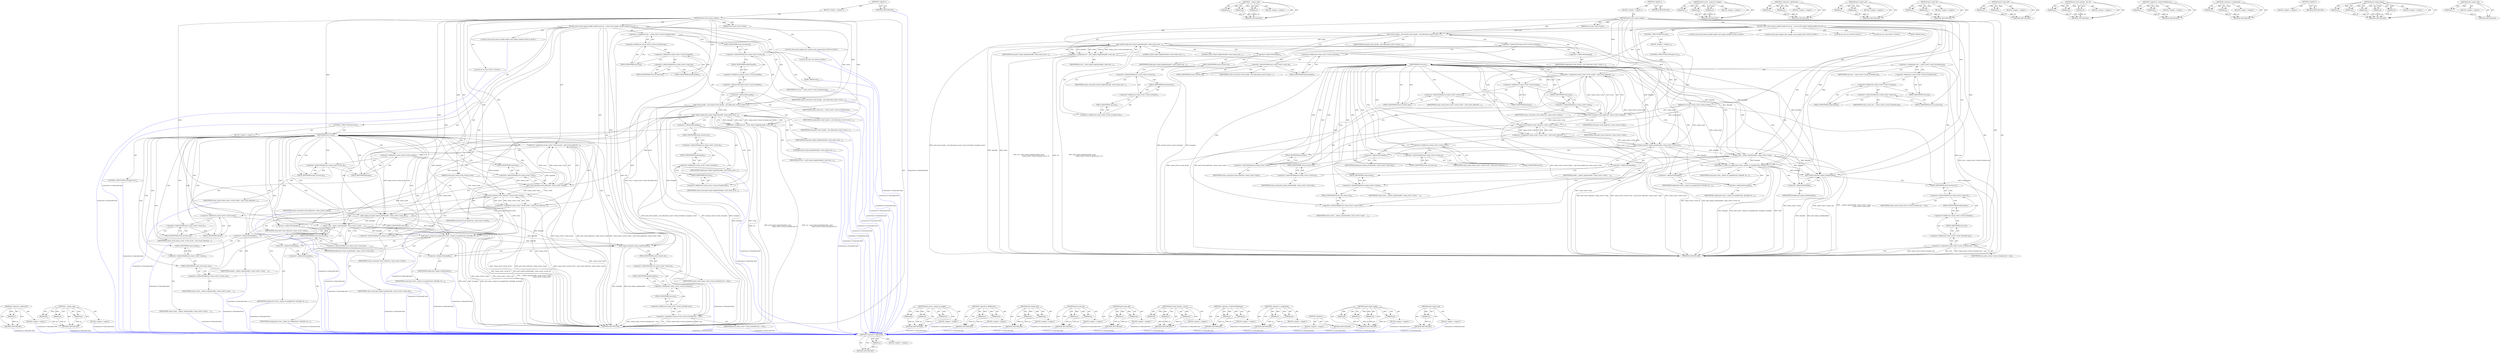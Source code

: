 digraph "perf_output_end" {
vulnerable_156 [label=<(METHOD,&lt;operator&gt;.addressOf)>];
vulnerable_157 [label=<(PARAM,p1)>];
vulnerable_158 [label=<(BLOCK,&lt;empty&gt;,&lt;empty&gt;)>];
vulnerable_159 [label=<(METHOD_RETURN,ANY)>];
vulnerable_183 [label=<(METHOD,__output_copy)>];
vulnerable_184 [label=<(PARAM,p1)>];
vulnerable_185 [label=<(PARAM,p2)>];
vulnerable_186 [label=<(PARAM,p3)>];
vulnerable_187 [label=<(BLOCK,&lt;empty&gt;,&lt;empty&gt;)>];
vulnerable_188 [label=<(METHOD_RETURN,ANY)>];
vulnerable_6 [label=<(METHOD,&lt;global&gt;)<SUB>1</SUB>>];
vulnerable_7 [label=<(BLOCK,&lt;empty&gt;,&lt;empty&gt;)<SUB>1</SUB>>];
vulnerable_8 [label=<(METHOD,perf_event_comm_output)<SUB>1</SUB>>];
vulnerable_9 [label=<(PARAM,struct perf_event *event)<SUB>1</SUB>>];
vulnerable_10 [label=<(PARAM,struct perf_comm_event *comm_event)<SUB>2</SUB>>];
vulnerable_11 [label=<(BLOCK,{
	struct perf_output_handle handle;
	struct pe...,{
	struct perf_output_handle handle;
	struct pe...)<SUB>3</SUB>>];
vulnerable_12 [label="<(LOCAL,struct perf_output_handle handle: perf_output_handle)<SUB>4</SUB>>"];
vulnerable_13 [label="<(LOCAL,struct perf_sample_data sample: perf_sample_data)<SUB>5</SUB>>"];
vulnerable_14 [label="<(LOCAL,int size: int)<SUB>6</SUB>>"];
vulnerable_15 [label=<(&lt;operator&gt;.assignment,size = comm_event-&gt;event_id.header.size)<SUB>6</SUB>>];
vulnerable_16 [label=<(IDENTIFIER,size,size = comm_event-&gt;event_id.header.size)<SUB>6</SUB>>];
vulnerable_17 [label=<(&lt;operator&gt;.fieldAccess,comm_event-&gt;event_id.header.size)<SUB>6</SUB>>];
vulnerable_18 [label=<(&lt;operator&gt;.fieldAccess,comm_event-&gt;event_id.header)<SUB>6</SUB>>];
vulnerable_19 [label=<(&lt;operator&gt;.indirectFieldAccess,comm_event-&gt;event_id)<SUB>6</SUB>>];
vulnerable_20 [label=<(IDENTIFIER,comm_event,size = comm_event-&gt;event_id.header.size)<SUB>6</SUB>>];
vulnerable_21 [label=<(FIELD_IDENTIFIER,event_id,event_id)<SUB>6</SUB>>];
vulnerable_22 [label=<(FIELD_IDENTIFIER,header,header)<SUB>6</SUB>>];
vulnerable_23 [label=<(FIELD_IDENTIFIER,size,size)<SUB>6</SUB>>];
vulnerable_24 [label="<(LOCAL,int ret: int)<SUB>7</SUB>>"];
vulnerable_25 [label=<(perf_event_header__init_id,perf_event_header__init_id(&amp;comm_event-&gt;event_i...)<SUB>9</SUB>>];
vulnerable_26 [label=<(&lt;operator&gt;.addressOf,&amp;comm_event-&gt;event_id.header)<SUB>9</SUB>>];
vulnerable_27 [label=<(&lt;operator&gt;.fieldAccess,comm_event-&gt;event_id.header)<SUB>9</SUB>>];
vulnerable_28 [label=<(&lt;operator&gt;.indirectFieldAccess,comm_event-&gt;event_id)<SUB>9</SUB>>];
vulnerable_29 [label=<(IDENTIFIER,comm_event,perf_event_header__init_id(&amp;comm_event-&gt;event_i...)<SUB>9</SUB>>];
vulnerable_30 [label=<(FIELD_IDENTIFIER,event_id,event_id)<SUB>9</SUB>>];
vulnerable_31 [label=<(FIELD_IDENTIFIER,header,header)<SUB>9</SUB>>];
vulnerable_32 [label=<(&lt;operator&gt;.addressOf,&amp;sample)<SUB>9</SUB>>];
vulnerable_33 [label=<(IDENTIFIER,sample,perf_event_header__init_id(&amp;comm_event-&gt;event_i...)<SUB>9</SUB>>];
vulnerable_34 [label=<(IDENTIFIER,event,perf_event_header__init_id(&amp;comm_event-&gt;event_i...)<SUB>9</SUB>>];
vulnerable_35 [label=<(&lt;operator&gt;.assignment,ret = perf_output_begin(&amp;handle, event,
				com...)<SUB>10</SUB>>];
vulnerable_36 [label=<(IDENTIFIER,ret,ret = perf_output_begin(&amp;handle, event,
				com...)<SUB>10</SUB>>];
vulnerable_37 [label=<(perf_output_begin,perf_output_begin(&amp;handle, event,
				comm_even...)<SUB>10</SUB>>];
vulnerable_38 [label=<(&lt;operator&gt;.addressOf,&amp;handle)<SUB>10</SUB>>];
vulnerable_39 [label=<(IDENTIFIER,handle,perf_output_begin(&amp;handle, event,
				comm_even...)<SUB>10</SUB>>];
vulnerable_40 [label=<(IDENTIFIER,event,perf_output_begin(&amp;handle, event,
				comm_even...)<SUB>10</SUB>>];
vulnerable_41 [label=<(&lt;operator&gt;.fieldAccess,comm_event-&gt;event_id.header.size)<SUB>11</SUB>>];
vulnerable_42 [label=<(&lt;operator&gt;.fieldAccess,comm_event-&gt;event_id.header)<SUB>11</SUB>>];
vulnerable_43 [label=<(&lt;operator&gt;.indirectFieldAccess,comm_event-&gt;event_id)<SUB>11</SUB>>];
vulnerable_44 [label=<(IDENTIFIER,comm_event,perf_output_begin(&amp;handle, event,
				comm_even...)<SUB>11</SUB>>];
vulnerable_45 [label=<(FIELD_IDENTIFIER,event_id,event_id)<SUB>11</SUB>>];
vulnerable_46 [label=<(FIELD_IDENTIFIER,header,header)<SUB>11</SUB>>];
vulnerable_47 [label=<(FIELD_IDENTIFIER,size,size)<SUB>11</SUB>>];
vulnerable_48 [label=<(LITERAL,0,perf_output_begin(&amp;handle, event,
				comm_even...)<SUB>11</SUB>>];
vulnerable_49 [label=<(LITERAL,0,perf_output_begin(&amp;handle, event,
				comm_even...)<SUB>11</SUB>>];
vulnerable_50 [label=<(CONTROL_STRUCTURE,IF,if (ret))<SUB>13</SUB>>];
vulnerable_51 [label=<(IDENTIFIER,ret,if (ret))<SUB>13</SUB>>];
vulnerable_52 [label=<(BLOCK,&lt;empty&gt;,&lt;empty&gt;)<SUB>14</SUB>>];
vulnerable_53 [label=<(CONTROL_STRUCTURE,GOTO,goto out;)<SUB>14</SUB>>];
vulnerable_54 [label=<(&lt;operator&gt;.assignment,comm_event-&gt;event_id.pid = perf_event_pid(event...)<SUB>16</SUB>>];
vulnerable_55 [label=<(&lt;operator&gt;.fieldAccess,comm_event-&gt;event_id.pid)<SUB>16</SUB>>];
vulnerable_56 [label=<(&lt;operator&gt;.indirectFieldAccess,comm_event-&gt;event_id)<SUB>16</SUB>>];
vulnerable_57 [label=<(IDENTIFIER,comm_event,comm_event-&gt;event_id.pid = perf_event_pid(event...)<SUB>16</SUB>>];
vulnerable_58 [label=<(FIELD_IDENTIFIER,event_id,event_id)<SUB>16</SUB>>];
vulnerable_59 [label=<(FIELD_IDENTIFIER,pid,pid)<SUB>16</SUB>>];
vulnerable_60 [label=<(perf_event_pid,perf_event_pid(event, comm_event-&gt;task))<SUB>16</SUB>>];
vulnerable_61 [label=<(IDENTIFIER,event,perf_event_pid(event, comm_event-&gt;task))<SUB>16</SUB>>];
vulnerable_62 [label=<(&lt;operator&gt;.indirectFieldAccess,comm_event-&gt;task)<SUB>16</SUB>>];
vulnerable_63 [label=<(IDENTIFIER,comm_event,perf_event_pid(event, comm_event-&gt;task))<SUB>16</SUB>>];
vulnerable_64 [label=<(FIELD_IDENTIFIER,task,task)<SUB>16</SUB>>];
vulnerable_65 [label=<(&lt;operator&gt;.assignment,comm_event-&gt;event_id.tid = perf_event_tid(event...)<SUB>17</SUB>>];
vulnerable_66 [label=<(&lt;operator&gt;.fieldAccess,comm_event-&gt;event_id.tid)<SUB>17</SUB>>];
vulnerable_67 [label=<(&lt;operator&gt;.indirectFieldAccess,comm_event-&gt;event_id)<SUB>17</SUB>>];
vulnerable_68 [label=<(IDENTIFIER,comm_event,comm_event-&gt;event_id.tid = perf_event_tid(event...)<SUB>17</SUB>>];
vulnerable_69 [label=<(FIELD_IDENTIFIER,event_id,event_id)<SUB>17</SUB>>];
vulnerable_70 [label=<(FIELD_IDENTIFIER,tid,tid)<SUB>17</SUB>>];
vulnerable_71 [label=<(perf_event_tid,perf_event_tid(event, comm_event-&gt;task))<SUB>17</SUB>>];
vulnerable_72 [label=<(IDENTIFIER,event,perf_event_tid(event, comm_event-&gt;task))<SUB>17</SUB>>];
vulnerable_73 [label=<(&lt;operator&gt;.indirectFieldAccess,comm_event-&gt;task)<SUB>17</SUB>>];
vulnerable_74 [label=<(IDENTIFIER,comm_event,perf_event_tid(event, comm_event-&gt;task))<SUB>17</SUB>>];
vulnerable_75 [label=<(FIELD_IDENTIFIER,task,task)<SUB>17</SUB>>];
vulnerable_76 [label=<(perf_output_put,perf_output_put(&amp;handle, comm_event-&gt;event_id))<SUB>19</SUB>>];
vulnerable_77 [label=<(&lt;operator&gt;.addressOf,&amp;handle)<SUB>19</SUB>>];
vulnerable_78 [label=<(IDENTIFIER,handle,perf_output_put(&amp;handle, comm_event-&gt;event_id))<SUB>19</SUB>>];
vulnerable_79 [label=<(&lt;operator&gt;.indirectFieldAccess,comm_event-&gt;event_id)<SUB>19</SUB>>];
vulnerable_80 [label=<(IDENTIFIER,comm_event,perf_output_put(&amp;handle, comm_event-&gt;event_id))<SUB>19</SUB>>];
vulnerable_81 [label=<(FIELD_IDENTIFIER,event_id,event_id)<SUB>19</SUB>>];
vulnerable_82 [label=<(__output_copy,__output_copy(&amp;handle, comm_event-&gt;comm,
				  ...)<SUB>20</SUB>>];
vulnerable_83 [label=<(&lt;operator&gt;.addressOf,&amp;handle)<SUB>20</SUB>>];
vulnerable_84 [label=<(IDENTIFIER,handle,__output_copy(&amp;handle, comm_event-&gt;comm,
				  ...)<SUB>20</SUB>>];
vulnerable_85 [label=<(&lt;operator&gt;.indirectFieldAccess,comm_event-&gt;comm)<SUB>20</SUB>>];
vulnerable_86 [label=<(IDENTIFIER,comm_event,__output_copy(&amp;handle, comm_event-&gt;comm,
				  ...)<SUB>20</SUB>>];
vulnerable_87 [label=<(FIELD_IDENTIFIER,comm,comm)<SUB>20</SUB>>];
vulnerable_88 [label=<(&lt;operator&gt;.indirectFieldAccess,comm_event-&gt;comm_size)<SUB>21</SUB>>];
vulnerable_89 [label=<(IDENTIFIER,comm_event,__output_copy(&amp;handle, comm_event-&gt;comm,
				  ...)<SUB>21</SUB>>];
vulnerable_90 [label=<(FIELD_IDENTIFIER,comm_size,comm_size)<SUB>21</SUB>>];
vulnerable_91 [label=<(perf_event__output_id_sample,perf_event__output_id_sample(event, &amp;handle, &amp;s...)<SUB>23</SUB>>];
vulnerable_92 [label=<(IDENTIFIER,event,perf_event__output_id_sample(event, &amp;handle, &amp;s...)<SUB>23</SUB>>];
vulnerable_93 [label=<(&lt;operator&gt;.addressOf,&amp;handle)<SUB>23</SUB>>];
vulnerable_94 [label=<(IDENTIFIER,handle,perf_event__output_id_sample(event, &amp;handle, &amp;s...)<SUB>23</SUB>>];
vulnerable_95 [label=<(&lt;operator&gt;.addressOf,&amp;sample)<SUB>23</SUB>>];
vulnerable_96 [label=<(IDENTIFIER,sample,perf_event__output_id_sample(event, &amp;handle, &amp;s...)<SUB>23</SUB>>];
vulnerable_97 [label=<(perf_output_end,perf_output_end(&amp;handle))<SUB>25</SUB>>];
vulnerable_98 [label=<(&lt;operator&gt;.addressOf,&amp;handle)<SUB>25</SUB>>];
vulnerable_99 [label=<(IDENTIFIER,handle,perf_output_end(&amp;handle))<SUB>25</SUB>>];
vulnerable_100 [label=<(JUMP_TARGET,out)<SUB>26</SUB>>];
vulnerable_101 [label=<(&lt;operator&gt;.assignment,comm_event-&gt;event_id.header.size = size)<SUB>27</SUB>>];
vulnerable_102 [label=<(&lt;operator&gt;.fieldAccess,comm_event-&gt;event_id.header.size)<SUB>27</SUB>>];
vulnerable_103 [label=<(&lt;operator&gt;.fieldAccess,comm_event-&gt;event_id.header)<SUB>27</SUB>>];
vulnerable_104 [label=<(&lt;operator&gt;.indirectFieldAccess,comm_event-&gt;event_id)<SUB>27</SUB>>];
vulnerable_105 [label=<(IDENTIFIER,comm_event,comm_event-&gt;event_id.header.size = size)<SUB>27</SUB>>];
vulnerable_106 [label=<(FIELD_IDENTIFIER,event_id,event_id)<SUB>27</SUB>>];
vulnerable_107 [label=<(FIELD_IDENTIFIER,header,header)<SUB>27</SUB>>];
vulnerable_108 [label=<(FIELD_IDENTIFIER,size,size)<SUB>27</SUB>>];
vulnerable_109 [label=<(IDENTIFIER,size,comm_event-&gt;event_id.header.size = size)<SUB>27</SUB>>];
vulnerable_110 [label=<(METHOD_RETURN,void)<SUB>1</SUB>>];
vulnerable_112 [label=<(METHOD_RETURN,ANY)<SUB>1</SUB>>];
vulnerable_189 [label=<(METHOD,perf_event__output_id_sample)>];
vulnerable_190 [label=<(PARAM,p1)>];
vulnerable_191 [label=<(PARAM,p2)>];
vulnerable_192 [label=<(PARAM,p3)>];
vulnerable_193 [label=<(BLOCK,&lt;empty&gt;,&lt;empty&gt;)>];
vulnerable_194 [label=<(METHOD_RETURN,ANY)>];
vulnerable_140 [label=<(METHOD,&lt;operator&gt;.fieldAccess)>];
vulnerable_141 [label=<(PARAM,p1)>];
vulnerable_142 [label=<(PARAM,p2)>];
vulnerable_143 [label=<(BLOCK,&lt;empty&gt;,&lt;empty&gt;)>];
vulnerable_144 [label=<(METHOD_RETURN,ANY)>];
vulnerable_178 [label=<(METHOD,perf_output_put)>];
vulnerable_179 [label=<(PARAM,p1)>];
vulnerable_180 [label=<(PARAM,p2)>];
vulnerable_181 [label=<(BLOCK,&lt;empty&gt;,&lt;empty&gt;)>];
vulnerable_182 [label=<(METHOD_RETURN,ANY)>];
vulnerable_173 [label=<(METHOD,perf_event_tid)>];
vulnerable_174 [label=<(PARAM,p1)>];
vulnerable_175 [label=<(PARAM,p2)>];
vulnerable_176 [label=<(BLOCK,&lt;empty&gt;,&lt;empty&gt;)>];
vulnerable_177 [label=<(METHOD_RETURN,ANY)>];
vulnerable_168 [label=<(METHOD,perf_event_pid)>];
vulnerable_169 [label=<(PARAM,p1)>];
vulnerable_170 [label=<(PARAM,p2)>];
vulnerable_171 [label=<(BLOCK,&lt;empty&gt;,&lt;empty&gt;)>];
vulnerable_172 [label=<(METHOD_RETURN,ANY)>];
vulnerable_150 [label=<(METHOD,perf_event_header__init_id)>];
vulnerable_151 [label=<(PARAM,p1)>];
vulnerable_152 [label=<(PARAM,p2)>];
vulnerable_153 [label=<(PARAM,p3)>];
vulnerable_154 [label=<(BLOCK,&lt;empty&gt;,&lt;empty&gt;)>];
vulnerable_155 [label=<(METHOD_RETURN,ANY)>];
vulnerable_145 [label=<(METHOD,&lt;operator&gt;.indirectFieldAccess)>];
vulnerable_146 [label=<(PARAM,p1)>];
vulnerable_147 [label=<(PARAM,p2)>];
vulnerable_148 [label=<(BLOCK,&lt;empty&gt;,&lt;empty&gt;)>];
vulnerable_149 [label=<(METHOD_RETURN,ANY)>];
vulnerable_135 [label=<(METHOD,&lt;operator&gt;.assignment)>];
vulnerable_136 [label=<(PARAM,p1)>];
vulnerable_137 [label=<(PARAM,p2)>];
vulnerable_138 [label=<(BLOCK,&lt;empty&gt;,&lt;empty&gt;)>];
vulnerable_139 [label=<(METHOD_RETURN,ANY)>];
vulnerable_129 [label=<(METHOD,&lt;global&gt;)<SUB>1</SUB>>];
vulnerable_130 [label=<(BLOCK,&lt;empty&gt;,&lt;empty&gt;)>];
vulnerable_131 [label=<(METHOD_RETURN,ANY)>];
vulnerable_160 [label=<(METHOD,perf_output_begin)>];
vulnerable_161 [label=<(PARAM,p1)>];
vulnerable_162 [label=<(PARAM,p2)>];
vulnerable_163 [label=<(PARAM,p3)>];
vulnerable_164 [label=<(PARAM,p4)>];
vulnerable_165 [label=<(PARAM,p5)>];
vulnerable_166 [label=<(BLOCK,&lt;empty&gt;,&lt;empty&gt;)>];
vulnerable_167 [label=<(METHOD_RETURN,ANY)>];
vulnerable_195 [label=<(METHOD,perf_output_end)>];
vulnerable_196 [label=<(PARAM,p1)>];
vulnerable_197 [label=<(BLOCK,&lt;empty&gt;,&lt;empty&gt;)>];
vulnerable_198 [label=<(METHOD_RETURN,ANY)>];
fixed_155 [label=<(METHOD,&lt;operator&gt;.addressOf)>];
fixed_156 [label=<(PARAM,p1)>];
fixed_157 [label=<(BLOCK,&lt;empty&gt;,&lt;empty&gt;)>];
fixed_158 [label=<(METHOD_RETURN,ANY)>];
fixed_181 [label=<(METHOD,__output_copy)>];
fixed_182 [label=<(PARAM,p1)>];
fixed_183 [label=<(PARAM,p2)>];
fixed_184 [label=<(PARAM,p3)>];
fixed_185 [label=<(BLOCK,&lt;empty&gt;,&lt;empty&gt;)>];
fixed_186 [label=<(METHOD_RETURN,ANY)>];
fixed_6 [label=<(METHOD,&lt;global&gt;)<SUB>1</SUB>>];
fixed_7 [label=<(BLOCK,&lt;empty&gt;,&lt;empty&gt;)<SUB>1</SUB>>];
fixed_8 [label=<(METHOD,perf_event_comm_output)<SUB>1</SUB>>];
fixed_9 [label=<(PARAM,struct perf_event *event)<SUB>1</SUB>>];
fixed_10 [label=<(PARAM,struct perf_comm_event *comm_event)<SUB>2</SUB>>];
fixed_11 [label=<(BLOCK,{
	struct perf_output_handle handle;
	struct pe...,{
	struct perf_output_handle handle;
	struct pe...)<SUB>3</SUB>>];
fixed_12 [label="<(LOCAL,struct perf_output_handle handle: perf_output_handle)<SUB>4</SUB>>"];
fixed_13 [label="<(LOCAL,struct perf_sample_data sample: perf_sample_data)<SUB>5</SUB>>"];
fixed_14 [label="<(LOCAL,int size: int)<SUB>6</SUB>>"];
fixed_15 [label=<(&lt;operator&gt;.assignment,size = comm_event-&gt;event_id.header.size)<SUB>6</SUB>>];
fixed_16 [label=<(IDENTIFIER,size,size = comm_event-&gt;event_id.header.size)<SUB>6</SUB>>];
fixed_17 [label=<(&lt;operator&gt;.fieldAccess,comm_event-&gt;event_id.header.size)<SUB>6</SUB>>];
fixed_18 [label=<(&lt;operator&gt;.fieldAccess,comm_event-&gt;event_id.header)<SUB>6</SUB>>];
fixed_19 [label=<(&lt;operator&gt;.indirectFieldAccess,comm_event-&gt;event_id)<SUB>6</SUB>>];
fixed_20 [label=<(IDENTIFIER,comm_event,size = comm_event-&gt;event_id.header.size)<SUB>6</SUB>>];
fixed_21 [label=<(FIELD_IDENTIFIER,event_id,event_id)<SUB>6</SUB>>];
fixed_22 [label=<(FIELD_IDENTIFIER,header,header)<SUB>6</SUB>>];
fixed_23 [label=<(FIELD_IDENTIFIER,size,size)<SUB>6</SUB>>];
fixed_24 [label="<(LOCAL,int ret: int)<SUB>7</SUB>>"];
fixed_25 [label=<(perf_event_header__init_id,perf_event_header__init_id(&amp;comm_event-&gt;event_i...)<SUB>9</SUB>>];
fixed_26 [label=<(&lt;operator&gt;.addressOf,&amp;comm_event-&gt;event_id.header)<SUB>9</SUB>>];
fixed_27 [label=<(&lt;operator&gt;.fieldAccess,comm_event-&gt;event_id.header)<SUB>9</SUB>>];
fixed_28 [label=<(&lt;operator&gt;.indirectFieldAccess,comm_event-&gt;event_id)<SUB>9</SUB>>];
fixed_29 [label=<(IDENTIFIER,comm_event,perf_event_header__init_id(&amp;comm_event-&gt;event_i...)<SUB>9</SUB>>];
fixed_30 [label=<(FIELD_IDENTIFIER,event_id,event_id)<SUB>9</SUB>>];
fixed_31 [label=<(FIELD_IDENTIFIER,header,header)<SUB>9</SUB>>];
fixed_32 [label=<(&lt;operator&gt;.addressOf,&amp;sample)<SUB>9</SUB>>];
fixed_33 [label=<(IDENTIFIER,sample,perf_event_header__init_id(&amp;comm_event-&gt;event_i...)<SUB>9</SUB>>];
fixed_34 [label=<(IDENTIFIER,event,perf_event_header__init_id(&amp;comm_event-&gt;event_i...)<SUB>9</SUB>>];
fixed_35 [label=<(&lt;operator&gt;.assignment,ret = perf_output_begin(&amp;handle, event,
				com...)<SUB>10</SUB>>];
fixed_36 [label=<(IDENTIFIER,ret,ret = perf_output_begin(&amp;handle, event,
				com...)<SUB>10</SUB>>];
fixed_37 [label=<(perf_output_begin,perf_output_begin(&amp;handle, event,
				comm_even...)<SUB>10</SUB>>];
fixed_38 [label=<(&lt;operator&gt;.addressOf,&amp;handle)<SUB>10</SUB>>];
fixed_39 [label=<(IDENTIFIER,handle,perf_output_begin(&amp;handle, event,
				comm_even...)<SUB>10</SUB>>];
fixed_40 [label=<(IDENTIFIER,event,perf_output_begin(&amp;handle, event,
				comm_even...)<SUB>10</SUB>>];
fixed_41 [label=<(&lt;operator&gt;.fieldAccess,comm_event-&gt;event_id.header.size)<SUB>11</SUB>>];
fixed_42 [label=<(&lt;operator&gt;.fieldAccess,comm_event-&gt;event_id.header)<SUB>11</SUB>>];
fixed_43 [label=<(&lt;operator&gt;.indirectFieldAccess,comm_event-&gt;event_id)<SUB>11</SUB>>];
fixed_44 [label=<(IDENTIFIER,comm_event,perf_output_begin(&amp;handle, event,
				comm_even...)<SUB>11</SUB>>];
fixed_45 [label=<(FIELD_IDENTIFIER,event_id,event_id)<SUB>11</SUB>>];
fixed_46 [label=<(FIELD_IDENTIFIER,header,header)<SUB>11</SUB>>];
fixed_47 [label=<(FIELD_IDENTIFIER,size,size)<SUB>11</SUB>>];
fixed_48 [label=<(LITERAL,0,perf_output_begin(&amp;handle, event,
				comm_even...)<SUB>11</SUB>>];
fixed_49 [label=<(CONTROL_STRUCTURE,IF,if (ret))<SUB>13</SUB>>];
fixed_50 [label=<(IDENTIFIER,ret,if (ret))<SUB>13</SUB>>];
fixed_51 [label=<(BLOCK,&lt;empty&gt;,&lt;empty&gt;)<SUB>14</SUB>>];
fixed_52 [label=<(CONTROL_STRUCTURE,GOTO,goto out;)<SUB>14</SUB>>];
fixed_53 [label=<(&lt;operator&gt;.assignment,comm_event-&gt;event_id.pid = perf_event_pid(event...)<SUB>16</SUB>>];
fixed_54 [label=<(&lt;operator&gt;.fieldAccess,comm_event-&gt;event_id.pid)<SUB>16</SUB>>];
fixed_55 [label=<(&lt;operator&gt;.indirectFieldAccess,comm_event-&gt;event_id)<SUB>16</SUB>>];
fixed_56 [label=<(IDENTIFIER,comm_event,comm_event-&gt;event_id.pid = perf_event_pid(event...)<SUB>16</SUB>>];
fixed_57 [label=<(FIELD_IDENTIFIER,event_id,event_id)<SUB>16</SUB>>];
fixed_58 [label=<(FIELD_IDENTIFIER,pid,pid)<SUB>16</SUB>>];
fixed_59 [label=<(perf_event_pid,perf_event_pid(event, comm_event-&gt;task))<SUB>16</SUB>>];
fixed_60 [label=<(IDENTIFIER,event,perf_event_pid(event, comm_event-&gt;task))<SUB>16</SUB>>];
fixed_61 [label=<(&lt;operator&gt;.indirectFieldAccess,comm_event-&gt;task)<SUB>16</SUB>>];
fixed_62 [label=<(IDENTIFIER,comm_event,perf_event_pid(event, comm_event-&gt;task))<SUB>16</SUB>>];
fixed_63 [label=<(FIELD_IDENTIFIER,task,task)<SUB>16</SUB>>];
fixed_64 [label=<(&lt;operator&gt;.assignment,comm_event-&gt;event_id.tid = perf_event_tid(event...)<SUB>17</SUB>>];
fixed_65 [label=<(&lt;operator&gt;.fieldAccess,comm_event-&gt;event_id.tid)<SUB>17</SUB>>];
fixed_66 [label=<(&lt;operator&gt;.indirectFieldAccess,comm_event-&gt;event_id)<SUB>17</SUB>>];
fixed_67 [label=<(IDENTIFIER,comm_event,comm_event-&gt;event_id.tid = perf_event_tid(event...)<SUB>17</SUB>>];
fixed_68 [label=<(FIELD_IDENTIFIER,event_id,event_id)<SUB>17</SUB>>];
fixed_69 [label=<(FIELD_IDENTIFIER,tid,tid)<SUB>17</SUB>>];
fixed_70 [label=<(perf_event_tid,perf_event_tid(event, comm_event-&gt;task))<SUB>17</SUB>>];
fixed_71 [label=<(IDENTIFIER,event,perf_event_tid(event, comm_event-&gt;task))<SUB>17</SUB>>];
fixed_72 [label=<(&lt;operator&gt;.indirectFieldAccess,comm_event-&gt;task)<SUB>17</SUB>>];
fixed_73 [label=<(IDENTIFIER,comm_event,perf_event_tid(event, comm_event-&gt;task))<SUB>17</SUB>>];
fixed_74 [label=<(FIELD_IDENTIFIER,task,task)<SUB>17</SUB>>];
fixed_75 [label=<(perf_output_put,perf_output_put(&amp;handle, comm_event-&gt;event_id))<SUB>19</SUB>>];
fixed_76 [label=<(&lt;operator&gt;.addressOf,&amp;handle)<SUB>19</SUB>>];
fixed_77 [label=<(IDENTIFIER,handle,perf_output_put(&amp;handle, comm_event-&gt;event_id))<SUB>19</SUB>>];
fixed_78 [label=<(&lt;operator&gt;.indirectFieldAccess,comm_event-&gt;event_id)<SUB>19</SUB>>];
fixed_79 [label=<(IDENTIFIER,comm_event,perf_output_put(&amp;handle, comm_event-&gt;event_id))<SUB>19</SUB>>];
fixed_80 [label=<(FIELD_IDENTIFIER,event_id,event_id)<SUB>19</SUB>>];
fixed_81 [label=<(__output_copy,__output_copy(&amp;handle, comm_event-&gt;comm,
				  ...)<SUB>20</SUB>>];
fixed_82 [label=<(&lt;operator&gt;.addressOf,&amp;handle)<SUB>20</SUB>>];
fixed_83 [label=<(IDENTIFIER,handle,__output_copy(&amp;handle, comm_event-&gt;comm,
				  ...)<SUB>20</SUB>>];
fixed_84 [label=<(&lt;operator&gt;.indirectFieldAccess,comm_event-&gt;comm)<SUB>20</SUB>>];
fixed_85 [label=<(IDENTIFIER,comm_event,__output_copy(&amp;handle, comm_event-&gt;comm,
				  ...)<SUB>20</SUB>>];
fixed_86 [label=<(FIELD_IDENTIFIER,comm,comm)<SUB>20</SUB>>];
fixed_87 [label=<(&lt;operator&gt;.indirectFieldAccess,comm_event-&gt;comm_size)<SUB>21</SUB>>];
fixed_88 [label=<(IDENTIFIER,comm_event,__output_copy(&amp;handle, comm_event-&gt;comm,
				  ...)<SUB>21</SUB>>];
fixed_89 [label=<(FIELD_IDENTIFIER,comm_size,comm_size)<SUB>21</SUB>>];
fixed_90 [label=<(perf_event__output_id_sample,perf_event__output_id_sample(event, &amp;handle, &amp;s...)<SUB>23</SUB>>];
fixed_91 [label=<(IDENTIFIER,event,perf_event__output_id_sample(event, &amp;handle, &amp;s...)<SUB>23</SUB>>];
fixed_92 [label=<(&lt;operator&gt;.addressOf,&amp;handle)<SUB>23</SUB>>];
fixed_93 [label=<(IDENTIFIER,handle,perf_event__output_id_sample(event, &amp;handle, &amp;s...)<SUB>23</SUB>>];
fixed_94 [label=<(&lt;operator&gt;.addressOf,&amp;sample)<SUB>23</SUB>>];
fixed_95 [label=<(IDENTIFIER,sample,perf_event__output_id_sample(event, &amp;handle, &amp;s...)<SUB>23</SUB>>];
fixed_96 [label=<(perf_output_end,perf_output_end(&amp;handle))<SUB>25</SUB>>];
fixed_97 [label=<(&lt;operator&gt;.addressOf,&amp;handle)<SUB>25</SUB>>];
fixed_98 [label=<(IDENTIFIER,handle,perf_output_end(&amp;handle))<SUB>25</SUB>>];
fixed_99 [label=<(JUMP_TARGET,out)<SUB>26</SUB>>];
fixed_100 [label=<(&lt;operator&gt;.assignment,comm_event-&gt;event_id.header.size = size)<SUB>27</SUB>>];
fixed_101 [label=<(&lt;operator&gt;.fieldAccess,comm_event-&gt;event_id.header.size)<SUB>27</SUB>>];
fixed_102 [label=<(&lt;operator&gt;.fieldAccess,comm_event-&gt;event_id.header)<SUB>27</SUB>>];
fixed_103 [label=<(&lt;operator&gt;.indirectFieldAccess,comm_event-&gt;event_id)<SUB>27</SUB>>];
fixed_104 [label=<(IDENTIFIER,comm_event,comm_event-&gt;event_id.header.size = size)<SUB>27</SUB>>];
fixed_105 [label=<(FIELD_IDENTIFIER,event_id,event_id)<SUB>27</SUB>>];
fixed_106 [label=<(FIELD_IDENTIFIER,header,header)<SUB>27</SUB>>];
fixed_107 [label=<(FIELD_IDENTIFIER,size,size)<SUB>27</SUB>>];
fixed_108 [label=<(IDENTIFIER,size,comm_event-&gt;event_id.header.size = size)<SUB>27</SUB>>];
fixed_109 [label=<(METHOD_RETURN,void)<SUB>1</SUB>>];
fixed_111 [label=<(METHOD_RETURN,ANY)<SUB>1</SUB>>];
fixed_187 [label=<(METHOD,perf_event__output_id_sample)>];
fixed_188 [label=<(PARAM,p1)>];
fixed_189 [label=<(PARAM,p2)>];
fixed_190 [label=<(PARAM,p3)>];
fixed_191 [label=<(BLOCK,&lt;empty&gt;,&lt;empty&gt;)>];
fixed_192 [label=<(METHOD_RETURN,ANY)>];
fixed_139 [label=<(METHOD,&lt;operator&gt;.fieldAccess)>];
fixed_140 [label=<(PARAM,p1)>];
fixed_141 [label=<(PARAM,p2)>];
fixed_142 [label=<(BLOCK,&lt;empty&gt;,&lt;empty&gt;)>];
fixed_143 [label=<(METHOD_RETURN,ANY)>];
fixed_176 [label=<(METHOD,perf_output_put)>];
fixed_177 [label=<(PARAM,p1)>];
fixed_178 [label=<(PARAM,p2)>];
fixed_179 [label=<(BLOCK,&lt;empty&gt;,&lt;empty&gt;)>];
fixed_180 [label=<(METHOD_RETURN,ANY)>];
fixed_171 [label=<(METHOD,perf_event_tid)>];
fixed_172 [label=<(PARAM,p1)>];
fixed_173 [label=<(PARAM,p2)>];
fixed_174 [label=<(BLOCK,&lt;empty&gt;,&lt;empty&gt;)>];
fixed_175 [label=<(METHOD_RETURN,ANY)>];
fixed_166 [label=<(METHOD,perf_event_pid)>];
fixed_167 [label=<(PARAM,p1)>];
fixed_168 [label=<(PARAM,p2)>];
fixed_169 [label=<(BLOCK,&lt;empty&gt;,&lt;empty&gt;)>];
fixed_170 [label=<(METHOD_RETURN,ANY)>];
fixed_149 [label=<(METHOD,perf_event_header__init_id)>];
fixed_150 [label=<(PARAM,p1)>];
fixed_151 [label=<(PARAM,p2)>];
fixed_152 [label=<(PARAM,p3)>];
fixed_153 [label=<(BLOCK,&lt;empty&gt;,&lt;empty&gt;)>];
fixed_154 [label=<(METHOD_RETURN,ANY)>];
fixed_144 [label=<(METHOD,&lt;operator&gt;.indirectFieldAccess)>];
fixed_145 [label=<(PARAM,p1)>];
fixed_146 [label=<(PARAM,p2)>];
fixed_147 [label=<(BLOCK,&lt;empty&gt;,&lt;empty&gt;)>];
fixed_148 [label=<(METHOD_RETURN,ANY)>];
fixed_134 [label=<(METHOD,&lt;operator&gt;.assignment)>];
fixed_135 [label=<(PARAM,p1)>];
fixed_136 [label=<(PARAM,p2)>];
fixed_137 [label=<(BLOCK,&lt;empty&gt;,&lt;empty&gt;)>];
fixed_138 [label=<(METHOD_RETURN,ANY)>];
fixed_128 [label=<(METHOD,&lt;global&gt;)<SUB>1</SUB>>];
fixed_129 [label=<(BLOCK,&lt;empty&gt;,&lt;empty&gt;)>];
fixed_130 [label=<(METHOD_RETURN,ANY)>];
fixed_159 [label=<(METHOD,perf_output_begin)>];
fixed_160 [label=<(PARAM,p1)>];
fixed_161 [label=<(PARAM,p2)>];
fixed_162 [label=<(PARAM,p3)>];
fixed_163 [label=<(PARAM,p4)>];
fixed_164 [label=<(BLOCK,&lt;empty&gt;,&lt;empty&gt;)>];
fixed_165 [label=<(METHOD_RETURN,ANY)>];
fixed_193 [label=<(METHOD,perf_output_end)>];
fixed_194 [label=<(PARAM,p1)>];
fixed_195 [label=<(BLOCK,&lt;empty&gt;,&lt;empty&gt;)>];
fixed_196 [label=<(METHOD_RETURN,ANY)>];
vulnerable_156 -> vulnerable_157  [key=0, label="AST: "];
vulnerable_156 -> vulnerable_157  [key=1, label="DDG: "];
vulnerable_156 -> vulnerable_158  [key=0, label="AST: "];
vulnerable_156 -> vulnerable_159  [key=0, label="AST: "];
vulnerable_156 -> vulnerable_159  [key=1, label="CFG: "];
vulnerable_157 -> vulnerable_159  [key=0, label="DDG: p1"];
vulnerable_183 -> vulnerable_184  [key=0, label="AST: "];
vulnerable_183 -> vulnerable_184  [key=1, label="DDG: "];
vulnerable_183 -> vulnerable_187  [key=0, label="AST: "];
vulnerable_183 -> vulnerable_185  [key=0, label="AST: "];
vulnerable_183 -> vulnerable_185  [key=1, label="DDG: "];
vulnerable_183 -> vulnerable_188  [key=0, label="AST: "];
vulnerable_183 -> vulnerable_188  [key=1, label="CFG: "];
vulnerable_183 -> vulnerable_186  [key=0, label="AST: "];
vulnerable_183 -> vulnerable_186  [key=1, label="DDG: "];
vulnerable_184 -> vulnerable_188  [key=0, label="DDG: p1"];
vulnerable_185 -> vulnerable_188  [key=0, label="DDG: p2"];
vulnerable_186 -> vulnerable_188  [key=0, label="DDG: p3"];
vulnerable_6 -> vulnerable_7  [key=0, label="AST: "];
vulnerable_6 -> vulnerable_112  [key=0, label="AST: "];
vulnerable_6 -> vulnerable_112  [key=1, label="CFG: "];
vulnerable_7 -> vulnerable_8  [key=0, label="AST: "];
vulnerable_8 -> vulnerable_9  [key=0, label="AST: "];
vulnerable_8 -> vulnerable_9  [key=1, label="DDG: "];
vulnerable_8 -> vulnerable_10  [key=0, label="AST: "];
vulnerable_8 -> vulnerable_10  [key=1, label="DDG: "];
vulnerable_8 -> vulnerable_11  [key=0, label="AST: "];
vulnerable_8 -> vulnerable_110  [key=0, label="AST: "];
vulnerable_8 -> vulnerable_21  [key=0, label="CFG: "];
vulnerable_8 -> vulnerable_101  [key=0, label="DDG: "];
vulnerable_8 -> vulnerable_25  [key=0, label="DDG: "];
vulnerable_8 -> vulnerable_51  [key=0, label="DDG: "];
vulnerable_8 -> vulnerable_76  [key=0, label="DDG: "];
vulnerable_8 -> vulnerable_82  [key=0, label="DDG: "];
vulnerable_8 -> vulnerable_91  [key=0, label="DDG: "];
vulnerable_8 -> vulnerable_97  [key=0, label="DDG: "];
vulnerable_8 -> vulnerable_37  [key=0, label="DDG: "];
vulnerable_8 -> vulnerable_60  [key=0, label="DDG: "];
vulnerable_8 -> vulnerable_71  [key=0, label="DDG: "];
vulnerable_9 -> vulnerable_25  [key=0, label="DDG: event"];
vulnerable_10 -> vulnerable_110  [key=0, label="DDG: comm_event"];
vulnerable_10 -> vulnerable_76  [key=0, label="DDG: comm_event"];
vulnerable_10 -> vulnerable_82  [key=0, label="DDG: comm_event"];
vulnerable_10 -> vulnerable_60  [key=0, label="DDG: comm_event"];
vulnerable_10 -> vulnerable_71  [key=0, label="DDG: comm_event"];
vulnerable_11 -> vulnerable_12  [key=0, label="AST: "];
vulnerable_11 -> vulnerable_13  [key=0, label="AST: "];
vulnerable_11 -> vulnerable_14  [key=0, label="AST: "];
vulnerable_11 -> vulnerable_15  [key=0, label="AST: "];
vulnerable_11 -> vulnerable_24  [key=0, label="AST: "];
vulnerable_11 -> vulnerable_25  [key=0, label="AST: "];
vulnerable_11 -> vulnerable_35  [key=0, label="AST: "];
vulnerable_11 -> vulnerable_50  [key=0, label="AST: "];
vulnerable_11 -> vulnerable_54  [key=0, label="AST: "];
vulnerable_11 -> vulnerable_65  [key=0, label="AST: "];
vulnerable_11 -> vulnerable_76  [key=0, label="AST: "];
vulnerable_11 -> vulnerable_82  [key=0, label="AST: "];
vulnerable_11 -> vulnerable_91  [key=0, label="AST: "];
vulnerable_11 -> vulnerable_97  [key=0, label="AST: "];
vulnerable_11 -> vulnerable_100  [key=0, label="AST: "];
vulnerable_11 -> vulnerable_101  [key=0, label="AST: "];
vulnerable_15 -> vulnerable_16  [key=0, label="AST: "];
vulnerable_15 -> vulnerable_17  [key=0, label="AST: "];
vulnerable_15 -> vulnerable_30  [key=0, label="CFG: "];
vulnerable_15 -> vulnerable_110  [key=0, label="DDG: size = comm_event-&gt;event_id.header.size"];
vulnerable_15 -> vulnerable_101  [key=0, label="DDG: size"];
vulnerable_17 -> vulnerable_18  [key=0, label="AST: "];
vulnerable_17 -> vulnerable_23  [key=0, label="AST: "];
vulnerable_17 -> vulnerable_15  [key=0, label="CFG: "];
vulnerable_18 -> vulnerable_19  [key=0, label="AST: "];
vulnerable_18 -> vulnerable_22  [key=0, label="AST: "];
vulnerable_18 -> vulnerable_23  [key=0, label="CFG: "];
vulnerable_19 -> vulnerable_20  [key=0, label="AST: "];
vulnerable_19 -> vulnerable_21  [key=0, label="AST: "];
vulnerable_19 -> vulnerable_22  [key=0, label="CFG: "];
vulnerable_21 -> vulnerable_19  [key=0, label="CFG: "];
vulnerable_22 -> vulnerable_18  [key=0, label="CFG: "];
vulnerable_23 -> vulnerable_17  [key=0, label="CFG: "];
vulnerable_25 -> vulnerable_26  [key=0, label="AST: "];
vulnerable_25 -> vulnerable_32  [key=0, label="AST: "];
vulnerable_25 -> vulnerable_34  [key=0, label="AST: "];
vulnerable_25 -> vulnerable_38  [key=0, label="CFG: "];
vulnerable_25 -> vulnerable_110  [key=0, label="DDG: &amp;comm_event-&gt;event_id.header"];
vulnerable_25 -> vulnerable_110  [key=1, label="DDG: &amp;sample"];
vulnerable_25 -> vulnerable_110  [key=2, label="DDG: perf_event_header__init_id(&amp;comm_event-&gt;event_id.header, &amp;sample, event)"];
vulnerable_25 -> vulnerable_91  [key=0, label="DDG: &amp;sample"];
vulnerable_25 -> vulnerable_37  [key=0, label="DDG: event"];
vulnerable_26 -> vulnerable_27  [key=0, label="AST: "];
vulnerable_26 -> vulnerable_32  [key=0, label="CFG: "];
vulnerable_27 -> vulnerable_28  [key=0, label="AST: "];
vulnerable_27 -> vulnerable_31  [key=0, label="AST: "];
vulnerable_27 -> vulnerable_26  [key=0, label="CFG: "];
vulnerable_28 -> vulnerable_29  [key=0, label="AST: "];
vulnerable_28 -> vulnerable_30  [key=0, label="AST: "];
vulnerable_28 -> vulnerable_31  [key=0, label="CFG: "];
vulnerable_30 -> vulnerable_28  [key=0, label="CFG: "];
vulnerable_31 -> vulnerable_27  [key=0, label="CFG: "];
vulnerable_32 -> vulnerable_33  [key=0, label="AST: "];
vulnerable_32 -> vulnerable_25  [key=0, label="CFG: "];
vulnerable_35 -> vulnerable_36  [key=0, label="AST: "];
vulnerable_35 -> vulnerable_37  [key=0, label="AST: "];
vulnerable_35 -> vulnerable_51  [key=0, label="CFG: "];
vulnerable_35 -> vulnerable_110  [key=0, label="DDG: ret"];
vulnerable_35 -> vulnerable_110  [key=1, label="DDG: perf_output_begin(&amp;handle, event,
				comm_event-&gt;event_id.header.size, 0, 0)"];
vulnerable_35 -> vulnerable_110  [key=2, label="DDG: ret = perf_output_begin(&amp;handle, event,
				comm_event-&gt;event_id.header.size, 0, 0)"];
vulnerable_37 -> vulnerable_38  [key=0, label="AST: "];
vulnerable_37 -> vulnerable_40  [key=0, label="AST: "];
vulnerable_37 -> vulnerable_41  [key=0, label="AST: "];
vulnerable_37 -> vulnerable_48  [key=0, label="AST: "];
vulnerable_37 -> vulnerable_49  [key=0, label="AST: "];
vulnerable_37 -> vulnerable_35  [key=0, label="CFG: "];
vulnerable_37 -> vulnerable_35  [key=1, label="DDG: &amp;handle"];
vulnerable_37 -> vulnerable_35  [key=2, label="DDG: event"];
vulnerable_37 -> vulnerable_35  [key=3, label="DDG: 0"];
vulnerable_37 -> vulnerable_35  [key=4, label="DDG: comm_event-&gt;event_id.header.size"];
vulnerable_37 -> vulnerable_110  [key=0, label="DDG: &amp;handle"];
vulnerable_37 -> vulnerable_110  [key=1, label="DDG: event"];
vulnerable_37 -> vulnerable_76  [key=0, label="DDG: &amp;handle"];
vulnerable_37 -> vulnerable_82  [key=0, label="DDG: &amp;handle"];
vulnerable_37 -> vulnerable_91  [key=0, label="DDG: &amp;handle"];
vulnerable_37 -> vulnerable_97  [key=0, label="DDG: &amp;handle"];
vulnerable_37 -> vulnerable_60  [key=0, label="DDG: event"];
vulnerable_38 -> vulnerable_39  [key=0, label="AST: "];
vulnerable_38 -> vulnerable_45  [key=0, label="CFG: "];
vulnerable_41 -> vulnerable_42  [key=0, label="AST: "];
vulnerable_41 -> vulnerable_47  [key=0, label="AST: "];
vulnerable_41 -> vulnerable_37  [key=0, label="CFG: "];
vulnerable_42 -> vulnerable_43  [key=0, label="AST: "];
vulnerable_42 -> vulnerable_46  [key=0, label="AST: "];
vulnerable_42 -> vulnerable_47  [key=0, label="CFG: "];
vulnerable_43 -> vulnerable_44  [key=0, label="AST: "];
vulnerable_43 -> vulnerable_45  [key=0, label="AST: "];
vulnerable_43 -> vulnerable_46  [key=0, label="CFG: "];
vulnerable_45 -> vulnerable_43  [key=0, label="CFG: "];
vulnerable_46 -> vulnerable_42  [key=0, label="CFG: "];
vulnerable_47 -> vulnerable_41  [key=0, label="CFG: "];
vulnerable_50 -> vulnerable_51  [key=0, label="AST: "];
vulnerable_50 -> vulnerable_52  [key=0, label="AST: "];
vulnerable_51 -> vulnerable_106  [key=0, label="CFG: "];
vulnerable_51 -> vulnerable_58  [key=0, label="CFG: "];
vulnerable_51 -> vulnerable_58  [key=1, label="CDG: "];
vulnerable_51 -> vulnerable_60  [key=0, label="CDG: "];
vulnerable_51 -> vulnerable_73  [key=0, label="CDG: "];
vulnerable_51 -> vulnerable_77  [key=0, label="CDG: "];
vulnerable_51 -> vulnerable_64  [key=0, label="CDG: "];
vulnerable_51 -> vulnerable_83  [key=0, label="CDG: "];
vulnerable_51 -> vulnerable_66  [key=0, label="CDG: "];
vulnerable_51 -> vulnerable_71  [key=0, label="CDG: "];
vulnerable_51 -> vulnerable_98  [key=0, label="CDG: "];
vulnerable_51 -> vulnerable_75  [key=0, label="CDG: "];
vulnerable_51 -> vulnerable_81  [key=0, label="CDG: "];
vulnerable_51 -> vulnerable_85  [key=0, label="CDG: "];
vulnerable_51 -> vulnerable_56  [key=0, label="CDG: "];
vulnerable_51 -> vulnerable_69  [key=0, label="CDG: "];
vulnerable_51 -> vulnerable_67  [key=0, label="CDG: "];
vulnerable_51 -> vulnerable_88  [key=0, label="CDG: "];
vulnerable_51 -> vulnerable_70  [key=0, label="CDG: "];
vulnerable_51 -> vulnerable_95  [key=0, label="CDG: "];
vulnerable_51 -> vulnerable_76  [key=0, label="CDG: "];
vulnerable_51 -> vulnerable_65  [key=0, label="CDG: "];
vulnerable_51 -> vulnerable_59  [key=0, label="CDG: "];
vulnerable_51 -> vulnerable_87  [key=0, label="CDG: "];
vulnerable_51 -> vulnerable_97  [key=0, label="CDG: "];
vulnerable_51 -> vulnerable_91  [key=0, label="CDG: "];
vulnerable_51 -> vulnerable_55  [key=0, label="CDG: "];
vulnerable_51 -> vulnerable_82  [key=0, label="CDG: "];
vulnerable_51 -> vulnerable_93  [key=0, label="CDG: "];
vulnerable_51 -> vulnerable_90  [key=0, label="CDG: "];
vulnerable_51 -> vulnerable_54  [key=0, label="CDG: "];
vulnerable_51 -> vulnerable_62  [key=0, label="CDG: "];
vulnerable_51 -> vulnerable_79  [key=0, label="CDG: "];
vulnerable_52 -> vulnerable_53  [key=0, label="AST: "];
vulnerable_54 -> vulnerable_55  [key=0, label="AST: "];
vulnerable_54 -> vulnerable_60  [key=0, label="AST: "];
vulnerable_54 -> vulnerable_69  [key=0, label="CFG: "];
vulnerable_54 -> vulnerable_110  [key=0, label="DDG: comm_event-&gt;event_id.pid"];
vulnerable_54 -> vulnerable_110  [key=1, label="DDG: perf_event_pid(event, comm_event-&gt;task)"];
vulnerable_54 -> vulnerable_110  [key=2, label="DDG: comm_event-&gt;event_id.pid = perf_event_pid(event, comm_event-&gt;task)"];
vulnerable_54 -> vulnerable_76  [key=0, label="DDG: comm_event-&gt;event_id.pid"];
vulnerable_55 -> vulnerable_56  [key=0, label="AST: "];
vulnerable_55 -> vulnerable_59  [key=0, label="AST: "];
vulnerable_55 -> vulnerable_64  [key=0, label="CFG: "];
vulnerable_56 -> vulnerable_57  [key=0, label="AST: "];
vulnerable_56 -> vulnerable_58  [key=0, label="AST: "];
vulnerable_56 -> vulnerable_59  [key=0, label="CFG: "];
vulnerable_58 -> vulnerable_56  [key=0, label="CFG: "];
vulnerable_59 -> vulnerable_55  [key=0, label="CFG: "];
vulnerable_60 -> vulnerable_61  [key=0, label="AST: "];
vulnerable_60 -> vulnerable_62  [key=0, label="AST: "];
vulnerable_60 -> vulnerable_54  [key=0, label="CFG: "];
vulnerable_60 -> vulnerable_54  [key=1, label="DDG: event"];
vulnerable_60 -> vulnerable_54  [key=2, label="DDG: comm_event-&gt;task"];
vulnerable_60 -> vulnerable_71  [key=0, label="DDG: event"];
vulnerable_60 -> vulnerable_71  [key=1, label="DDG: comm_event-&gt;task"];
vulnerable_62 -> vulnerable_63  [key=0, label="AST: "];
vulnerable_62 -> vulnerable_64  [key=0, label="AST: "];
vulnerable_62 -> vulnerable_60  [key=0, label="CFG: "];
vulnerable_64 -> vulnerable_62  [key=0, label="CFG: "];
vulnerable_65 -> vulnerable_66  [key=0, label="AST: "];
vulnerable_65 -> vulnerable_71  [key=0, label="AST: "];
vulnerable_65 -> vulnerable_77  [key=0, label="CFG: "];
vulnerable_65 -> vulnerable_110  [key=0, label="DDG: comm_event-&gt;event_id.tid"];
vulnerable_65 -> vulnerable_110  [key=1, label="DDG: perf_event_tid(event, comm_event-&gt;task)"];
vulnerable_65 -> vulnerable_110  [key=2, label="DDG: comm_event-&gt;event_id.tid = perf_event_tid(event, comm_event-&gt;task)"];
vulnerable_65 -> vulnerable_76  [key=0, label="DDG: comm_event-&gt;event_id.tid"];
vulnerable_66 -> vulnerable_67  [key=0, label="AST: "];
vulnerable_66 -> vulnerable_70  [key=0, label="AST: "];
vulnerable_66 -> vulnerable_75  [key=0, label="CFG: "];
vulnerable_67 -> vulnerable_68  [key=0, label="AST: "];
vulnerable_67 -> vulnerable_69  [key=0, label="AST: "];
vulnerable_67 -> vulnerable_70  [key=0, label="CFG: "];
vulnerable_69 -> vulnerable_67  [key=0, label="CFG: "];
vulnerable_70 -> vulnerable_66  [key=0, label="CFG: "];
vulnerable_71 -> vulnerable_72  [key=0, label="AST: "];
vulnerable_71 -> vulnerable_73  [key=0, label="AST: "];
vulnerable_71 -> vulnerable_65  [key=0, label="CFG: "];
vulnerable_71 -> vulnerable_65  [key=1, label="DDG: event"];
vulnerable_71 -> vulnerable_65  [key=2, label="DDG: comm_event-&gt;task"];
vulnerable_71 -> vulnerable_110  [key=0, label="DDG: comm_event-&gt;task"];
vulnerable_71 -> vulnerable_91  [key=0, label="DDG: event"];
vulnerable_73 -> vulnerable_74  [key=0, label="AST: "];
vulnerable_73 -> vulnerable_75  [key=0, label="AST: "];
vulnerable_73 -> vulnerable_71  [key=0, label="CFG: "];
vulnerable_75 -> vulnerable_73  [key=0, label="CFG: "];
vulnerable_76 -> vulnerable_77  [key=0, label="AST: "];
vulnerable_76 -> vulnerable_79  [key=0, label="AST: "];
vulnerable_76 -> vulnerable_83  [key=0, label="CFG: "];
vulnerable_76 -> vulnerable_110  [key=0, label="DDG: comm_event-&gt;event_id"];
vulnerable_76 -> vulnerable_110  [key=1, label="DDG: perf_output_put(&amp;handle, comm_event-&gt;event_id)"];
vulnerable_76 -> vulnerable_82  [key=0, label="DDG: &amp;handle"];
vulnerable_76 -> vulnerable_91  [key=0, label="DDG: &amp;handle"];
vulnerable_76 -> vulnerable_97  [key=0, label="DDG: &amp;handle"];
vulnerable_77 -> vulnerable_78  [key=0, label="AST: "];
vulnerable_77 -> vulnerable_81  [key=0, label="CFG: "];
vulnerable_79 -> vulnerable_80  [key=0, label="AST: "];
vulnerable_79 -> vulnerable_81  [key=0, label="AST: "];
vulnerable_79 -> vulnerable_76  [key=0, label="CFG: "];
vulnerable_81 -> vulnerable_79  [key=0, label="CFG: "];
vulnerable_82 -> vulnerable_83  [key=0, label="AST: "];
vulnerable_82 -> vulnerable_85  [key=0, label="AST: "];
vulnerable_82 -> vulnerable_88  [key=0, label="AST: "];
vulnerable_82 -> vulnerable_93  [key=0, label="CFG: "];
vulnerable_82 -> vulnerable_110  [key=0, label="DDG: comm_event-&gt;comm"];
vulnerable_82 -> vulnerable_110  [key=1, label="DDG: comm_event-&gt;comm_size"];
vulnerable_82 -> vulnerable_110  [key=2, label="DDG: __output_copy(&amp;handle, comm_event-&gt;comm,
				   comm_event-&gt;comm_size)"];
vulnerable_82 -> vulnerable_91  [key=0, label="DDG: &amp;handle"];
vulnerable_82 -> vulnerable_97  [key=0, label="DDG: &amp;handle"];
vulnerable_83 -> vulnerable_84  [key=0, label="AST: "];
vulnerable_83 -> vulnerable_87  [key=0, label="CFG: "];
vulnerable_85 -> vulnerable_86  [key=0, label="AST: "];
vulnerable_85 -> vulnerable_87  [key=0, label="AST: "];
vulnerable_85 -> vulnerable_90  [key=0, label="CFG: "];
vulnerable_87 -> vulnerable_85  [key=0, label="CFG: "];
vulnerable_88 -> vulnerable_89  [key=0, label="AST: "];
vulnerable_88 -> vulnerable_90  [key=0, label="AST: "];
vulnerable_88 -> vulnerable_82  [key=0, label="CFG: "];
vulnerable_90 -> vulnerable_88  [key=0, label="CFG: "];
vulnerable_91 -> vulnerable_92  [key=0, label="AST: "];
vulnerable_91 -> vulnerable_93  [key=0, label="AST: "];
vulnerable_91 -> vulnerable_95  [key=0, label="AST: "];
vulnerable_91 -> vulnerable_98  [key=0, label="CFG: "];
vulnerable_91 -> vulnerable_110  [key=0, label="DDG: event"];
vulnerable_91 -> vulnerable_110  [key=1, label="DDG: &amp;sample"];
vulnerable_91 -> vulnerable_110  [key=2, label="DDG: perf_event__output_id_sample(event, &amp;handle, &amp;sample)"];
vulnerable_91 -> vulnerable_97  [key=0, label="DDG: &amp;handle"];
vulnerable_93 -> vulnerable_94  [key=0, label="AST: "];
vulnerable_93 -> vulnerable_95  [key=0, label="CFG: "];
vulnerable_95 -> vulnerable_96  [key=0, label="AST: "];
vulnerable_95 -> vulnerable_91  [key=0, label="CFG: "];
vulnerable_97 -> vulnerable_98  [key=0, label="AST: "];
vulnerable_97 -> vulnerable_106  [key=0, label="CFG: "];
vulnerable_97 -> vulnerable_110  [key=0, label="DDG: &amp;handle"];
vulnerable_97 -> vulnerable_110  [key=1, label="DDG: perf_output_end(&amp;handle)"];
vulnerable_98 -> vulnerable_99  [key=0, label="AST: "];
vulnerable_98 -> vulnerable_97  [key=0, label="CFG: "];
vulnerable_101 -> vulnerable_102  [key=0, label="AST: "];
vulnerable_101 -> vulnerable_109  [key=0, label="AST: "];
vulnerable_101 -> vulnerable_110  [key=0, label="CFG: "];
vulnerable_101 -> vulnerable_110  [key=1, label="DDG: comm_event-&gt;event_id.header.size"];
vulnerable_101 -> vulnerable_110  [key=2, label="DDG: size"];
vulnerable_101 -> vulnerable_110  [key=3, label="DDG: comm_event-&gt;event_id.header.size = size"];
vulnerable_102 -> vulnerable_103  [key=0, label="AST: "];
vulnerable_102 -> vulnerable_108  [key=0, label="AST: "];
vulnerable_102 -> vulnerable_101  [key=0, label="CFG: "];
vulnerable_103 -> vulnerable_104  [key=0, label="AST: "];
vulnerable_103 -> vulnerable_107  [key=0, label="AST: "];
vulnerable_103 -> vulnerable_108  [key=0, label="CFG: "];
vulnerable_104 -> vulnerable_105  [key=0, label="AST: "];
vulnerable_104 -> vulnerable_106  [key=0, label="AST: "];
vulnerable_104 -> vulnerable_107  [key=0, label="CFG: "];
vulnerable_106 -> vulnerable_104  [key=0, label="CFG: "];
vulnerable_107 -> vulnerable_103  [key=0, label="CFG: "];
vulnerable_108 -> vulnerable_102  [key=0, label="CFG: "];
vulnerable_189 -> vulnerable_190  [key=0, label="AST: "];
vulnerable_189 -> vulnerable_190  [key=1, label="DDG: "];
vulnerable_189 -> vulnerable_193  [key=0, label="AST: "];
vulnerable_189 -> vulnerable_191  [key=0, label="AST: "];
vulnerable_189 -> vulnerable_191  [key=1, label="DDG: "];
vulnerable_189 -> vulnerable_194  [key=0, label="AST: "];
vulnerable_189 -> vulnerable_194  [key=1, label="CFG: "];
vulnerable_189 -> vulnerable_192  [key=0, label="AST: "];
vulnerable_189 -> vulnerable_192  [key=1, label="DDG: "];
vulnerable_190 -> vulnerable_194  [key=0, label="DDG: p1"];
vulnerable_191 -> vulnerable_194  [key=0, label="DDG: p2"];
vulnerable_192 -> vulnerable_194  [key=0, label="DDG: p3"];
vulnerable_140 -> vulnerable_141  [key=0, label="AST: "];
vulnerable_140 -> vulnerable_141  [key=1, label="DDG: "];
vulnerable_140 -> vulnerable_143  [key=0, label="AST: "];
vulnerable_140 -> vulnerable_142  [key=0, label="AST: "];
vulnerable_140 -> vulnerable_142  [key=1, label="DDG: "];
vulnerable_140 -> vulnerable_144  [key=0, label="AST: "];
vulnerable_140 -> vulnerable_144  [key=1, label="CFG: "];
vulnerable_141 -> vulnerable_144  [key=0, label="DDG: p1"];
vulnerable_142 -> vulnerable_144  [key=0, label="DDG: p2"];
vulnerable_178 -> vulnerable_179  [key=0, label="AST: "];
vulnerable_178 -> vulnerable_179  [key=1, label="DDG: "];
vulnerable_178 -> vulnerable_181  [key=0, label="AST: "];
vulnerable_178 -> vulnerable_180  [key=0, label="AST: "];
vulnerable_178 -> vulnerable_180  [key=1, label="DDG: "];
vulnerable_178 -> vulnerable_182  [key=0, label="AST: "];
vulnerable_178 -> vulnerable_182  [key=1, label="CFG: "];
vulnerable_179 -> vulnerable_182  [key=0, label="DDG: p1"];
vulnerable_180 -> vulnerable_182  [key=0, label="DDG: p2"];
vulnerable_173 -> vulnerable_174  [key=0, label="AST: "];
vulnerable_173 -> vulnerable_174  [key=1, label="DDG: "];
vulnerable_173 -> vulnerable_176  [key=0, label="AST: "];
vulnerable_173 -> vulnerable_175  [key=0, label="AST: "];
vulnerable_173 -> vulnerable_175  [key=1, label="DDG: "];
vulnerable_173 -> vulnerable_177  [key=0, label="AST: "];
vulnerable_173 -> vulnerable_177  [key=1, label="CFG: "];
vulnerable_174 -> vulnerable_177  [key=0, label="DDG: p1"];
vulnerable_175 -> vulnerable_177  [key=0, label="DDG: p2"];
vulnerable_168 -> vulnerable_169  [key=0, label="AST: "];
vulnerable_168 -> vulnerable_169  [key=1, label="DDG: "];
vulnerable_168 -> vulnerable_171  [key=0, label="AST: "];
vulnerable_168 -> vulnerable_170  [key=0, label="AST: "];
vulnerable_168 -> vulnerable_170  [key=1, label="DDG: "];
vulnerable_168 -> vulnerable_172  [key=0, label="AST: "];
vulnerable_168 -> vulnerable_172  [key=1, label="CFG: "];
vulnerable_169 -> vulnerable_172  [key=0, label="DDG: p1"];
vulnerable_170 -> vulnerable_172  [key=0, label="DDG: p2"];
vulnerable_150 -> vulnerable_151  [key=0, label="AST: "];
vulnerable_150 -> vulnerable_151  [key=1, label="DDG: "];
vulnerable_150 -> vulnerable_154  [key=0, label="AST: "];
vulnerable_150 -> vulnerable_152  [key=0, label="AST: "];
vulnerable_150 -> vulnerable_152  [key=1, label="DDG: "];
vulnerable_150 -> vulnerable_155  [key=0, label="AST: "];
vulnerable_150 -> vulnerable_155  [key=1, label="CFG: "];
vulnerable_150 -> vulnerable_153  [key=0, label="AST: "];
vulnerable_150 -> vulnerable_153  [key=1, label="DDG: "];
vulnerable_151 -> vulnerable_155  [key=0, label="DDG: p1"];
vulnerable_152 -> vulnerable_155  [key=0, label="DDG: p2"];
vulnerable_153 -> vulnerable_155  [key=0, label="DDG: p3"];
vulnerable_145 -> vulnerable_146  [key=0, label="AST: "];
vulnerable_145 -> vulnerable_146  [key=1, label="DDG: "];
vulnerable_145 -> vulnerable_148  [key=0, label="AST: "];
vulnerable_145 -> vulnerable_147  [key=0, label="AST: "];
vulnerable_145 -> vulnerable_147  [key=1, label="DDG: "];
vulnerable_145 -> vulnerable_149  [key=0, label="AST: "];
vulnerable_145 -> vulnerable_149  [key=1, label="CFG: "];
vulnerable_146 -> vulnerable_149  [key=0, label="DDG: p1"];
vulnerable_147 -> vulnerable_149  [key=0, label="DDG: p2"];
vulnerable_135 -> vulnerable_136  [key=0, label="AST: "];
vulnerable_135 -> vulnerable_136  [key=1, label="DDG: "];
vulnerable_135 -> vulnerable_138  [key=0, label="AST: "];
vulnerable_135 -> vulnerable_137  [key=0, label="AST: "];
vulnerable_135 -> vulnerable_137  [key=1, label="DDG: "];
vulnerable_135 -> vulnerable_139  [key=0, label="AST: "];
vulnerable_135 -> vulnerable_139  [key=1, label="CFG: "];
vulnerable_136 -> vulnerable_139  [key=0, label="DDG: p1"];
vulnerable_137 -> vulnerable_139  [key=0, label="DDG: p2"];
vulnerable_129 -> vulnerable_130  [key=0, label="AST: "];
vulnerable_129 -> vulnerable_131  [key=0, label="AST: "];
vulnerable_129 -> vulnerable_131  [key=1, label="CFG: "];
vulnerable_160 -> vulnerable_161  [key=0, label="AST: "];
vulnerable_160 -> vulnerable_161  [key=1, label="DDG: "];
vulnerable_160 -> vulnerable_166  [key=0, label="AST: "];
vulnerable_160 -> vulnerable_162  [key=0, label="AST: "];
vulnerable_160 -> vulnerable_162  [key=1, label="DDG: "];
vulnerable_160 -> vulnerable_167  [key=0, label="AST: "];
vulnerable_160 -> vulnerable_167  [key=1, label="CFG: "];
vulnerable_160 -> vulnerable_163  [key=0, label="AST: "];
vulnerable_160 -> vulnerable_163  [key=1, label="DDG: "];
vulnerable_160 -> vulnerable_164  [key=0, label="AST: "];
vulnerable_160 -> vulnerable_164  [key=1, label="DDG: "];
vulnerable_160 -> vulnerable_165  [key=0, label="AST: "];
vulnerable_160 -> vulnerable_165  [key=1, label="DDG: "];
vulnerable_161 -> vulnerable_167  [key=0, label="DDG: p1"];
vulnerable_162 -> vulnerable_167  [key=0, label="DDG: p2"];
vulnerable_163 -> vulnerable_167  [key=0, label="DDG: p3"];
vulnerable_164 -> vulnerable_167  [key=0, label="DDG: p4"];
vulnerable_165 -> vulnerable_167  [key=0, label="DDG: p5"];
vulnerable_195 -> vulnerable_196  [key=0, label="AST: "];
vulnerable_195 -> vulnerable_196  [key=1, label="DDG: "];
vulnerable_195 -> vulnerable_197  [key=0, label="AST: "];
vulnerable_195 -> vulnerable_198  [key=0, label="AST: "];
vulnerable_195 -> vulnerable_198  [key=1, label="CFG: "];
vulnerable_196 -> vulnerable_198  [key=0, label="DDG: p1"];
fixed_155 -> fixed_156  [key=0, label="AST: "];
fixed_155 -> fixed_156  [key=1, label="DDG: "];
fixed_155 -> fixed_157  [key=0, label="AST: "];
fixed_155 -> fixed_158  [key=0, label="AST: "];
fixed_155 -> fixed_158  [key=1, label="CFG: "];
fixed_156 -> fixed_158  [key=0, label="DDG: p1"];
fixed_157 -> vulnerable_156  [color=blue, key=0, label="Connection to Vulnerable Root", penwidth="2.0", style=dashed];
fixed_158 -> vulnerable_156  [color=blue, key=0, label="Connection to Vulnerable Root", penwidth="2.0", style=dashed];
fixed_181 -> fixed_182  [key=0, label="AST: "];
fixed_181 -> fixed_182  [key=1, label="DDG: "];
fixed_181 -> fixed_185  [key=0, label="AST: "];
fixed_181 -> fixed_183  [key=0, label="AST: "];
fixed_181 -> fixed_183  [key=1, label="DDG: "];
fixed_181 -> fixed_186  [key=0, label="AST: "];
fixed_181 -> fixed_186  [key=1, label="CFG: "];
fixed_181 -> fixed_184  [key=0, label="AST: "];
fixed_181 -> fixed_184  [key=1, label="DDG: "];
fixed_182 -> fixed_186  [key=0, label="DDG: p1"];
fixed_183 -> fixed_186  [key=0, label="DDG: p2"];
fixed_184 -> fixed_186  [key=0, label="DDG: p3"];
fixed_185 -> vulnerable_156  [color=blue, key=0, label="Connection to Vulnerable Root", penwidth="2.0", style=dashed];
fixed_186 -> vulnerable_156  [color=blue, key=0, label="Connection to Vulnerable Root", penwidth="2.0", style=dashed];
fixed_6 -> fixed_7  [key=0, label="AST: "];
fixed_6 -> fixed_111  [key=0, label="AST: "];
fixed_6 -> fixed_111  [key=1, label="CFG: "];
fixed_7 -> fixed_8  [key=0, label="AST: "];
fixed_8 -> fixed_9  [key=0, label="AST: "];
fixed_8 -> fixed_9  [key=1, label="DDG: "];
fixed_8 -> fixed_10  [key=0, label="AST: "];
fixed_8 -> fixed_10  [key=1, label="DDG: "];
fixed_8 -> fixed_11  [key=0, label="AST: "];
fixed_8 -> fixed_109  [key=0, label="AST: "];
fixed_8 -> fixed_21  [key=0, label="CFG: "];
fixed_8 -> fixed_100  [key=0, label="DDG: "];
fixed_8 -> fixed_25  [key=0, label="DDG: "];
fixed_8 -> fixed_50  [key=0, label="DDG: "];
fixed_8 -> fixed_75  [key=0, label="DDG: "];
fixed_8 -> fixed_81  [key=0, label="DDG: "];
fixed_8 -> fixed_90  [key=0, label="DDG: "];
fixed_8 -> fixed_96  [key=0, label="DDG: "];
fixed_8 -> fixed_37  [key=0, label="DDG: "];
fixed_8 -> fixed_59  [key=0, label="DDG: "];
fixed_8 -> fixed_70  [key=0, label="DDG: "];
fixed_9 -> fixed_25  [key=0, label="DDG: event"];
fixed_10 -> fixed_109  [key=0, label="DDG: comm_event"];
fixed_10 -> fixed_75  [key=0, label="DDG: comm_event"];
fixed_10 -> fixed_81  [key=0, label="DDG: comm_event"];
fixed_10 -> fixed_59  [key=0, label="DDG: comm_event"];
fixed_10 -> fixed_70  [key=0, label="DDG: comm_event"];
fixed_11 -> fixed_12  [key=0, label="AST: "];
fixed_11 -> fixed_13  [key=0, label="AST: "];
fixed_11 -> fixed_14  [key=0, label="AST: "];
fixed_11 -> fixed_15  [key=0, label="AST: "];
fixed_11 -> fixed_24  [key=0, label="AST: "];
fixed_11 -> fixed_25  [key=0, label="AST: "];
fixed_11 -> fixed_35  [key=0, label="AST: "];
fixed_11 -> fixed_49  [key=0, label="AST: "];
fixed_11 -> fixed_53  [key=0, label="AST: "];
fixed_11 -> fixed_64  [key=0, label="AST: "];
fixed_11 -> fixed_75  [key=0, label="AST: "];
fixed_11 -> fixed_81  [key=0, label="AST: "];
fixed_11 -> fixed_90  [key=0, label="AST: "];
fixed_11 -> fixed_96  [key=0, label="AST: "];
fixed_11 -> fixed_99  [key=0, label="AST: "];
fixed_11 -> fixed_100  [key=0, label="AST: "];
fixed_12 -> vulnerable_156  [color=blue, key=0, label="Connection to Vulnerable Root", penwidth="2.0", style=dashed];
fixed_13 -> vulnerable_156  [color=blue, key=0, label="Connection to Vulnerable Root", penwidth="2.0", style=dashed];
fixed_14 -> vulnerable_156  [color=blue, key=0, label="Connection to Vulnerable Root", penwidth="2.0", style=dashed];
fixed_15 -> fixed_16  [key=0, label="AST: "];
fixed_15 -> fixed_17  [key=0, label="AST: "];
fixed_15 -> fixed_30  [key=0, label="CFG: "];
fixed_15 -> fixed_109  [key=0, label="DDG: size = comm_event-&gt;event_id.header.size"];
fixed_15 -> fixed_100  [key=0, label="DDG: size"];
fixed_16 -> vulnerable_156  [color=blue, key=0, label="Connection to Vulnerable Root", penwidth="2.0", style=dashed];
fixed_17 -> fixed_18  [key=0, label="AST: "];
fixed_17 -> fixed_23  [key=0, label="AST: "];
fixed_17 -> fixed_15  [key=0, label="CFG: "];
fixed_18 -> fixed_19  [key=0, label="AST: "];
fixed_18 -> fixed_22  [key=0, label="AST: "];
fixed_18 -> fixed_23  [key=0, label="CFG: "];
fixed_19 -> fixed_20  [key=0, label="AST: "];
fixed_19 -> fixed_21  [key=0, label="AST: "];
fixed_19 -> fixed_22  [key=0, label="CFG: "];
fixed_20 -> vulnerable_156  [color=blue, key=0, label="Connection to Vulnerable Root", penwidth="2.0", style=dashed];
fixed_21 -> fixed_19  [key=0, label="CFG: "];
fixed_22 -> fixed_18  [key=0, label="CFG: "];
fixed_23 -> fixed_17  [key=0, label="CFG: "];
fixed_24 -> vulnerable_156  [color=blue, key=0, label="Connection to Vulnerable Root", penwidth="2.0", style=dashed];
fixed_25 -> fixed_26  [key=0, label="AST: "];
fixed_25 -> fixed_32  [key=0, label="AST: "];
fixed_25 -> fixed_34  [key=0, label="AST: "];
fixed_25 -> fixed_38  [key=0, label="CFG: "];
fixed_25 -> fixed_109  [key=0, label="DDG: &amp;comm_event-&gt;event_id.header"];
fixed_25 -> fixed_109  [key=1, label="DDG: &amp;sample"];
fixed_25 -> fixed_109  [key=2, label="DDG: perf_event_header__init_id(&amp;comm_event-&gt;event_id.header, &amp;sample, event)"];
fixed_25 -> fixed_90  [key=0, label="DDG: &amp;sample"];
fixed_25 -> fixed_37  [key=0, label="DDG: event"];
fixed_26 -> fixed_27  [key=0, label="AST: "];
fixed_26 -> fixed_32  [key=0, label="CFG: "];
fixed_27 -> fixed_28  [key=0, label="AST: "];
fixed_27 -> fixed_31  [key=0, label="AST: "];
fixed_27 -> fixed_26  [key=0, label="CFG: "];
fixed_28 -> fixed_29  [key=0, label="AST: "];
fixed_28 -> fixed_30  [key=0, label="AST: "];
fixed_28 -> fixed_31  [key=0, label="CFG: "];
fixed_29 -> vulnerable_156  [color=blue, key=0, label="Connection to Vulnerable Root", penwidth="2.0", style=dashed];
fixed_30 -> fixed_28  [key=0, label="CFG: "];
fixed_31 -> fixed_27  [key=0, label="CFG: "];
fixed_32 -> fixed_33  [key=0, label="AST: "];
fixed_32 -> fixed_25  [key=0, label="CFG: "];
fixed_33 -> vulnerable_156  [color=blue, key=0, label="Connection to Vulnerable Root", penwidth="2.0", style=dashed];
fixed_34 -> vulnerable_156  [color=blue, key=0, label="Connection to Vulnerable Root", penwidth="2.0", style=dashed];
fixed_35 -> fixed_36  [key=0, label="AST: "];
fixed_35 -> fixed_37  [key=0, label="AST: "];
fixed_35 -> fixed_50  [key=0, label="CFG: "];
fixed_35 -> fixed_109  [key=0, label="DDG: ret"];
fixed_35 -> fixed_109  [key=1, label="DDG: perf_output_begin(&amp;handle, event,
				comm_event-&gt;event_id.header.size, 0)"];
fixed_35 -> fixed_109  [key=2, label="DDG: ret = perf_output_begin(&amp;handle, event,
				comm_event-&gt;event_id.header.size, 0)"];
fixed_36 -> vulnerable_156  [color=blue, key=0, label="Connection to Vulnerable Root", penwidth="2.0", style=dashed];
fixed_37 -> fixed_38  [key=0, label="AST: "];
fixed_37 -> fixed_40  [key=0, label="AST: "];
fixed_37 -> fixed_41  [key=0, label="AST: "];
fixed_37 -> fixed_48  [key=0, label="AST: "];
fixed_37 -> fixed_35  [key=0, label="CFG: "];
fixed_37 -> fixed_35  [key=1, label="DDG: &amp;handle"];
fixed_37 -> fixed_35  [key=2, label="DDG: event"];
fixed_37 -> fixed_35  [key=3, label="DDG: comm_event-&gt;event_id.header.size"];
fixed_37 -> fixed_35  [key=4, label="DDG: 0"];
fixed_37 -> fixed_109  [key=0, label="DDG: &amp;handle"];
fixed_37 -> fixed_109  [key=1, label="DDG: event"];
fixed_37 -> fixed_75  [key=0, label="DDG: &amp;handle"];
fixed_37 -> fixed_81  [key=0, label="DDG: &amp;handle"];
fixed_37 -> fixed_90  [key=0, label="DDG: &amp;handle"];
fixed_37 -> fixed_96  [key=0, label="DDG: &amp;handle"];
fixed_37 -> fixed_59  [key=0, label="DDG: event"];
fixed_38 -> fixed_39  [key=0, label="AST: "];
fixed_38 -> fixed_45  [key=0, label="CFG: "];
fixed_39 -> vulnerable_156  [color=blue, key=0, label="Connection to Vulnerable Root", penwidth="2.0", style=dashed];
fixed_40 -> vulnerable_156  [color=blue, key=0, label="Connection to Vulnerable Root", penwidth="2.0", style=dashed];
fixed_41 -> fixed_42  [key=0, label="AST: "];
fixed_41 -> fixed_47  [key=0, label="AST: "];
fixed_41 -> fixed_37  [key=0, label="CFG: "];
fixed_42 -> fixed_43  [key=0, label="AST: "];
fixed_42 -> fixed_46  [key=0, label="AST: "];
fixed_42 -> fixed_47  [key=0, label="CFG: "];
fixed_43 -> fixed_44  [key=0, label="AST: "];
fixed_43 -> fixed_45  [key=0, label="AST: "];
fixed_43 -> fixed_46  [key=0, label="CFG: "];
fixed_44 -> vulnerable_156  [color=blue, key=0, label="Connection to Vulnerable Root", penwidth="2.0", style=dashed];
fixed_45 -> fixed_43  [key=0, label="CFG: "];
fixed_46 -> fixed_42  [key=0, label="CFG: "];
fixed_47 -> fixed_41  [key=0, label="CFG: "];
fixed_48 -> vulnerable_156  [color=blue, key=0, label="Connection to Vulnerable Root", penwidth="2.0", style=dashed];
fixed_49 -> fixed_50  [key=0, label="AST: "];
fixed_49 -> fixed_51  [key=0, label="AST: "];
fixed_50 -> fixed_105  [key=0, label="CFG: "];
fixed_50 -> fixed_57  [key=0, label="CFG: "];
fixed_50 -> fixed_57  [key=1, label="CDG: "];
fixed_50 -> fixed_80  [key=0, label="CDG: "];
fixed_50 -> fixed_94  [key=0, label="CDG: "];
fixed_50 -> fixed_58  [key=0, label="CDG: "];
fixed_50 -> fixed_68  [key=0, label="CDG: "];
fixed_50 -> fixed_61  [key=0, label="CDG: "];
fixed_50 -> fixed_96  [key=0, label="CDG: "];
fixed_50 -> fixed_64  [key=0, label="CDG: "];
fixed_50 -> fixed_89  [key=0, label="CDG: "];
fixed_50 -> fixed_66  [key=0, label="CDG: "];
fixed_50 -> fixed_75  [key=0, label="CDG: "];
fixed_50 -> fixed_81  [key=0, label="CDG: "];
fixed_50 -> fixed_84  [key=0, label="CDG: "];
fixed_50 -> fixed_53  [key=0, label="CDG: "];
fixed_50 -> fixed_72  [key=0, label="CDG: "];
fixed_50 -> fixed_69  [key=0, label="CDG: "];
fixed_50 -> fixed_70  [key=0, label="CDG: "];
fixed_50 -> fixed_74  [key=0, label="CDG: "];
fixed_50 -> fixed_92  [key=0, label="CDG: "];
fixed_50 -> fixed_63  [key=0, label="CDG: "];
fixed_50 -> fixed_76  [key=0, label="CDG: "];
fixed_50 -> fixed_65  [key=0, label="CDG: "];
fixed_50 -> fixed_59  [key=0, label="CDG: "];
fixed_50 -> fixed_87  [key=0, label="CDG: "];
fixed_50 -> fixed_97  [key=0, label="CDG: "];
fixed_50 -> fixed_55  [key=0, label="CDG: "];
fixed_50 -> fixed_82  [key=0, label="CDG: "];
fixed_50 -> fixed_90  [key=0, label="CDG: "];
fixed_50 -> fixed_78  [key=0, label="CDG: "];
fixed_50 -> fixed_54  [key=0, label="CDG: "];
fixed_50 -> fixed_86  [key=0, label="CDG: "];
fixed_51 -> fixed_52  [key=0, label="AST: "];
fixed_52 -> vulnerable_156  [color=blue, key=0, label="Connection to Vulnerable Root", penwidth="2.0", style=dashed];
fixed_53 -> fixed_54  [key=0, label="AST: "];
fixed_53 -> fixed_59  [key=0, label="AST: "];
fixed_53 -> fixed_68  [key=0, label="CFG: "];
fixed_53 -> fixed_109  [key=0, label="DDG: comm_event-&gt;event_id.pid"];
fixed_53 -> fixed_109  [key=1, label="DDG: perf_event_pid(event, comm_event-&gt;task)"];
fixed_53 -> fixed_109  [key=2, label="DDG: comm_event-&gt;event_id.pid = perf_event_pid(event, comm_event-&gt;task)"];
fixed_53 -> fixed_75  [key=0, label="DDG: comm_event-&gt;event_id.pid"];
fixed_54 -> fixed_55  [key=0, label="AST: "];
fixed_54 -> fixed_58  [key=0, label="AST: "];
fixed_54 -> fixed_63  [key=0, label="CFG: "];
fixed_55 -> fixed_56  [key=0, label="AST: "];
fixed_55 -> fixed_57  [key=0, label="AST: "];
fixed_55 -> fixed_58  [key=0, label="CFG: "];
fixed_56 -> vulnerable_156  [color=blue, key=0, label="Connection to Vulnerable Root", penwidth="2.0", style=dashed];
fixed_57 -> fixed_55  [key=0, label="CFG: "];
fixed_58 -> fixed_54  [key=0, label="CFG: "];
fixed_59 -> fixed_60  [key=0, label="AST: "];
fixed_59 -> fixed_61  [key=0, label="AST: "];
fixed_59 -> fixed_53  [key=0, label="CFG: "];
fixed_59 -> fixed_53  [key=1, label="DDG: event"];
fixed_59 -> fixed_53  [key=2, label="DDG: comm_event-&gt;task"];
fixed_59 -> fixed_70  [key=0, label="DDG: event"];
fixed_59 -> fixed_70  [key=1, label="DDG: comm_event-&gt;task"];
fixed_60 -> vulnerable_156  [color=blue, key=0, label="Connection to Vulnerable Root", penwidth="2.0", style=dashed];
fixed_61 -> fixed_62  [key=0, label="AST: "];
fixed_61 -> fixed_63  [key=0, label="AST: "];
fixed_61 -> fixed_59  [key=0, label="CFG: "];
fixed_62 -> vulnerable_156  [color=blue, key=0, label="Connection to Vulnerable Root", penwidth="2.0", style=dashed];
fixed_63 -> fixed_61  [key=0, label="CFG: "];
fixed_64 -> fixed_65  [key=0, label="AST: "];
fixed_64 -> fixed_70  [key=0, label="AST: "];
fixed_64 -> fixed_76  [key=0, label="CFG: "];
fixed_64 -> fixed_109  [key=0, label="DDG: comm_event-&gt;event_id.tid"];
fixed_64 -> fixed_109  [key=1, label="DDG: perf_event_tid(event, comm_event-&gt;task)"];
fixed_64 -> fixed_109  [key=2, label="DDG: comm_event-&gt;event_id.tid = perf_event_tid(event, comm_event-&gt;task)"];
fixed_64 -> fixed_75  [key=0, label="DDG: comm_event-&gt;event_id.tid"];
fixed_65 -> fixed_66  [key=0, label="AST: "];
fixed_65 -> fixed_69  [key=0, label="AST: "];
fixed_65 -> fixed_74  [key=0, label="CFG: "];
fixed_66 -> fixed_67  [key=0, label="AST: "];
fixed_66 -> fixed_68  [key=0, label="AST: "];
fixed_66 -> fixed_69  [key=0, label="CFG: "];
fixed_67 -> vulnerable_156  [color=blue, key=0, label="Connection to Vulnerable Root", penwidth="2.0", style=dashed];
fixed_68 -> fixed_66  [key=0, label="CFG: "];
fixed_69 -> fixed_65  [key=0, label="CFG: "];
fixed_70 -> fixed_71  [key=0, label="AST: "];
fixed_70 -> fixed_72  [key=0, label="AST: "];
fixed_70 -> fixed_64  [key=0, label="CFG: "];
fixed_70 -> fixed_64  [key=1, label="DDG: event"];
fixed_70 -> fixed_64  [key=2, label="DDG: comm_event-&gt;task"];
fixed_70 -> fixed_109  [key=0, label="DDG: comm_event-&gt;task"];
fixed_70 -> fixed_90  [key=0, label="DDG: event"];
fixed_71 -> vulnerable_156  [color=blue, key=0, label="Connection to Vulnerable Root", penwidth="2.0", style=dashed];
fixed_72 -> fixed_73  [key=0, label="AST: "];
fixed_72 -> fixed_74  [key=0, label="AST: "];
fixed_72 -> fixed_70  [key=0, label="CFG: "];
fixed_73 -> vulnerable_156  [color=blue, key=0, label="Connection to Vulnerable Root", penwidth="2.0", style=dashed];
fixed_74 -> fixed_72  [key=0, label="CFG: "];
fixed_75 -> fixed_76  [key=0, label="AST: "];
fixed_75 -> fixed_78  [key=0, label="AST: "];
fixed_75 -> fixed_82  [key=0, label="CFG: "];
fixed_75 -> fixed_109  [key=0, label="DDG: comm_event-&gt;event_id"];
fixed_75 -> fixed_109  [key=1, label="DDG: perf_output_put(&amp;handle, comm_event-&gt;event_id)"];
fixed_75 -> fixed_81  [key=0, label="DDG: &amp;handle"];
fixed_75 -> fixed_90  [key=0, label="DDG: &amp;handle"];
fixed_75 -> fixed_96  [key=0, label="DDG: &amp;handle"];
fixed_76 -> fixed_77  [key=0, label="AST: "];
fixed_76 -> fixed_80  [key=0, label="CFG: "];
fixed_77 -> vulnerable_156  [color=blue, key=0, label="Connection to Vulnerable Root", penwidth="2.0", style=dashed];
fixed_78 -> fixed_79  [key=0, label="AST: "];
fixed_78 -> fixed_80  [key=0, label="AST: "];
fixed_78 -> fixed_75  [key=0, label="CFG: "];
fixed_79 -> vulnerable_156  [color=blue, key=0, label="Connection to Vulnerable Root", penwidth="2.0", style=dashed];
fixed_80 -> fixed_78  [key=0, label="CFG: "];
fixed_81 -> fixed_82  [key=0, label="AST: "];
fixed_81 -> fixed_84  [key=0, label="AST: "];
fixed_81 -> fixed_87  [key=0, label="AST: "];
fixed_81 -> fixed_92  [key=0, label="CFG: "];
fixed_81 -> fixed_109  [key=0, label="DDG: comm_event-&gt;comm"];
fixed_81 -> fixed_109  [key=1, label="DDG: comm_event-&gt;comm_size"];
fixed_81 -> fixed_109  [key=2, label="DDG: __output_copy(&amp;handle, comm_event-&gt;comm,
				   comm_event-&gt;comm_size)"];
fixed_81 -> fixed_90  [key=0, label="DDG: &amp;handle"];
fixed_81 -> fixed_96  [key=0, label="DDG: &amp;handle"];
fixed_82 -> fixed_83  [key=0, label="AST: "];
fixed_82 -> fixed_86  [key=0, label="CFG: "];
fixed_83 -> vulnerable_156  [color=blue, key=0, label="Connection to Vulnerable Root", penwidth="2.0", style=dashed];
fixed_84 -> fixed_85  [key=0, label="AST: "];
fixed_84 -> fixed_86  [key=0, label="AST: "];
fixed_84 -> fixed_89  [key=0, label="CFG: "];
fixed_85 -> vulnerable_156  [color=blue, key=0, label="Connection to Vulnerable Root", penwidth="2.0", style=dashed];
fixed_86 -> fixed_84  [key=0, label="CFG: "];
fixed_87 -> fixed_88  [key=0, label="AST: "];
fixed_87 -> fixed_89  [key=0, label="AST: "];
fixed_87 -> fixed_81  [key=0, label="CFG: "];
fixed_88 -> vulnerable_156  [color=blue, key=0, label="Connection to Vulnerable Root", penwidth="2.0", style=dashed];
fixed_89 -> fixed_87  [key=0, label="CFG: "];
fixed_90 -> fixed_91  [key=0, label="AST: "];
fixed_90 -> fixed_92  [key=0, label="AST: "];
fixed_90 -> fixed_94  [key=0, label="AST: "];
fixed_90 -> fixed_97  [key=0, label="CFG: "];
fixed_90 -> fixed_109  [key=0, label="DDG: event"];
fixed_90 -> fixed_109  [key=1, label="DDG: &amp;sample"];
fixed_90 -> fixed_109  [key=2, label="DDG: perf_event__output_id_sample(event, &amp;handle, &amp;sample)"];
fixed_90 -> fixed_96  [key=0, label="DDG: &amp;handle"];
fixed_91 -> vulnerable_156  [color=blue, key=0, label="Connection to Vulnerable Root", penwidth="2.0", style=dashed];
fixed_92 -> fixed_93  [key=0, label="AST: "];
fixed_92 -> fixed_94  [key=0, label="CFG: "];
fixed_93 -> vulnerable_156  [color=blue, key=0, label="Connection to Vulnerable Root", penwidth="2.0", style=dashed];
fixed_94 -> fixed_95  [key=0, label="AST: "];
fixed_94 -> fixed_90  [key=0, label="CFG: "];
fixed_95 -> vulnerable_156  [color=blue, key=0, label="Connection to Vulnerable Root", penwidth="2.0", style=dashed];
fixed_96 -> fixed_97  [key=0, label="AST: "];
fixed_96 -> fixed_105  [key=0, label="CFG: "];
fixed_96 -> fixed_109  [key=0, label="DDG: &amp;handle"];
fixed_96 -> fixed_109  [key=1, label="DDG: perf_output_end(&amp;handle)"];
fixed_97 -> fixed_98  [key=0, label="AST: "];
fixed_97 -> fixed_96  [key=0, label="CFG: "];
fixed_98 -> vulnerable_156  [color=blue, key=0, label="Connection to Vulnerable Root", penwidth="2.0", style=dashed];
fixed_99 -> vulnerable_156  [color=blue, key=0, label="Connection to Vulnerable Root", penwidth="2.0", style=dashed];
fixed_100 -> fixed_101  [key=0, label="AST: "];
fixed_100 -> fixed_108  [key=0, label="AST: "];
fixed_100 -> fixed_109  [key=0, label="CFG: "];
fixed_100 -> fixed_109  [key=1, label="DDG: comm_event-&gt;event_id.header.size"];
fixed_100 -> fixed_109  [key=2, label="DDG: size"];
fixed_100 -> fixed_109  [key=3, label="DDG: comm_event-&gt;event_id.header.size = size"];
fixed_101 -> fixed_102  [key=0, label="AST: "];
fixed_101 -> fixed_107  [key=0, label="AST: "];
fixed_101 -> fixed_100  [key=0, label="CFG: "];
fixed_102 -> fixed_103  [key=0, label="AST: "];
fixed_102 -> fixed_106  [key=0, label="AST: "];
fixed_102 -> fixed_107  [key=0, label="CFG: "];
fixed_103 -> fixed_104  [key=0, label="AST: "];
fixed_103 -> fixed_105  [key=0, label="AST: "];
fixed_103 -> fixed_106  [key=0, label="CFG: "];
fixed_104 -> vulnerable_156  [color=blue, key=0, label="Connection to Vulnerable Root", penwidth="2.0", style=dashed];
fixed_105 -> fixed_103  [key=0, label="CFG: "];
fixed_106 -> fixed_102  [key=0, label="CFG: "];
fixed_107 -> fixed_101  [key=0, label="CFG: "];
fixed_108 -> vulnerable_156  [color=blue, key=0, label="Connection to Vulnerable Root", penwidth="2.0", style=dashed];
fixed_109 -> vulnerable_156  [color=blue, key=0, label="Connection to Vulnerable Root", penwidth="2.0", style=dashed];
fixed_111 -> vulnerable_156  [color=blue, key=0, label="Connection to Vulnerable Root", penwidth="2.0", style=dashed];
fixed_187 -> fixed_188  [key=0, label="AST: "];
fixed_187 -> fixed_188  [key=1, label="DDG: "];
fixed_187 -> fixed_191  [key=0, label="AST: "];
fixed_187 -> fixed_189  [key=0, label="AST: "];
fixed_187 -> fixed_189  [key=1, label="DDG: "];
fixed_187 -> fixed_192  [key=0, label="AST: "];
fixed_187 -> fixed_192  [key=1, label="CFG: "];
fixed_187 -> fixed_190  [key=0, label="AST: "];
fixed_187 -> fixed_190  [key=1, label="DDG: "];
fixed_188 -> fixed_192  [key=0, label="DDG: p1"];
fixed_189 -> fixed_192  [key=0, label="DDG: p2"];
fixed_190 -> fixed_192  [key=0, label="DDG: p3"];
fixed_191 -> vulnerable_156  [color=blue, key=0, label="Connection to Vulnerable Root", penwidth="2.0", style=dashed];
fixed_192 -> vulnerable_156  [color=blue, key=0, label="Connection to Vulnerable Root", penwidth="2.0", style=dashed];
fixed_139 -> fixed_140  [key=0, label="AST: "];
fixed_139 -> fixed_140  [key=1, label="DDG: "];
fixed_139 -> fixed_142  [key=0, label="AST: "];
fixed_139 -> fixed_141  [key=0, label="AST: "];
fixed_139 -> fixed_141  [key=1, label="DDG: "];
fixed_139 -> fixed_143  [key=0, label="AST: "];
fixed_139 -> fixed_143  [key=1, label="CFG: "];
fixed_140 -> fixed_143  [key=0, label="DDG: p1"];
fixed_141 -> fixed_143  [key=0, label="DDG: p2"];
fixed_142 -> vulnerable_156  [color=blue, key=0, label="Connection to Vulnerable Root", penwidth="2.0", style=dashed];
fixed_143 -> vulnerable_156  [color=blue, key=0, label="Connection to Vulnerable Root", penwidth="2.0", style=dashed];
fixed_176 -> fixed_177  [key=0, label="AST: "];
fixed_176 -> fixed_177  [key=1, label="DDG: "];
fixed_176 -> fixed_179  [key=0, label="AST: "];
fixed_176 -> fixed_178  [key=0, label="AST: "];
fixed_176 -> fixed_178  [key=1, label="DDG: "];
fixed_176 -> fixed_180  [key=0, label="AST: "];
fixed_176 -> fixed_180  [key=1, label="CFG: "];
fixed_177 -> fixed_180  [key=0, label="DDG: p1"];
fixed_178 -> fixed_180  [key=0, label="DDG: p2"];
fixed_179 -> vulnerable_156  [color=blue, key=0, label="Connection to Vulnerable Root", penwidth="2.0", style=dashed];
fixed_180 -> vulnerable_156  [color=blue, key=0, label="Connection to Vulnerable Root", penwidth="2.0", style=dashed];
fixed_171 -> fixed_172  [key=0, label="AST: "];
fixed_171 -> fixed_172  [key=1, label="DDG: "];
fixed_171 -> fixed_174  [key=0, label="AST: "];
fixed_171 -> fixed_173  [key=0, label="AST: "];
fixed_171 -> fixed_173  [key=1, label="DDG: "];
fixed_171 -> fixed_175  [key=0, label="AST: "];
fixed_171 -> fixed_175  [key=1, label="CFG: "];
fixed_172 -> fixed_175  [key=0, label="DDG: p1"];
fixed_173 -> fixed_175  [key=0, label="DDG: p2"];
fixed_174 -> vulnerable_156  [color=blue, key=0, label="Connection to Vulnerable Root", penwidth="2.0", style=dashed];
fixed_175 -> vulnerable_156  [color=blue, key=0, label="Connection to Vulnerable Root", penwidth="2.0", style=dashed];
fixed_166 -> fixed_167  [key=0, label="AST: "];
fixed_166 -> fixed_167  [key=1, label="DDG: "];
fixed_166 -> fixed_169  [key=0, label="AST: "];
fixed_166 -> fixed_168  [key=0, label="AST: "];
fixed_166 -> fixed_168  [key=1, label="DDG: "];
fixed_166 -> fixed_170  [key=0, label="AST: "];
fixed_166 -> fixed_170  [key=1, label="CFG: "];
fixed_167 -> fixed_170  [key=0, label="DDG: p1"];
fixed_168 -> fixed_170  [key=0, label="DDG: p2"];
fixed_169 -> vulnerable_156  [color=blue, key=0, label="Connection to Vulnerable Root", penwidth="2.0", style=dashed];
fixed_170 -> vulnerable_156  [color=blue, key=0, label="Connection to Vulnerable Root", penwidth="2.0", style=dashed];
fixed_149 -> fixed_150  [key=0, label="AST: "];
fixed_149 -> fixed_150  [key=1, label="DDG: "];
fixed_149 -> fixed_153  [key=0, label="AST: "];
fixed_149 -> fixed_151  [key=0, label="AST: "];
fixed_149 -> fixed_151  [key=1, label="DDG: "];
fixed_149 -> fixed_154  [key=0, label="AST: "];
fixed_149 -> fixed_154  [key=1, label="CFG: "];
fixed_149 -> fixed_152  [key=0, label="AST: "];
fixed_149 -> fixed_152  [key=1, label="DDG: "];
fixed_150 -> fixed_154  [key=0, label="DDG: p1"];
fixed_151 -> fixed_154  [key=0, label="DDG: p2"];
fixed_152 -> fixed_154  [key=0, label="DDG: p3"];
fixed_153 -> vulnerable_156  [color=blue, key=0, label="Connection to Vulnerable Root", penwidth="2.0", style=dashed];
fixed_154 -> vulnerable_156  [color=blue, key=0, label="Connection to Vulnerable Root", penwidth="2.0", style=dashed];
fixed_144 -> fixed_145  [key=0, label="AST: "];
fixed_144 -> fixed_145  [key=1, label="DDG: "];
fixed_144 -> fixed_147  [key=0, label="AST: "];
fixed_144 -> fixed_146  [key=0, label="AST: "];
fixed_144 -> fixed_146  [key=1, label="DDG: "];
fixed_144 -> fixed_148  [key=0, label="AST: "];
fixed_144 -> fixed_148  [key=1, label="CFG: "];
fixed_145 -> fixed_148  [key=0, label="DDG: p1"];
fixed_146 -> fixed_148  [key=0, label="DDG: p2"];
fixed_147 -> vulnerable_156  [color=blue, key=0, label="Connection to Vulnerable Root", penwidth="2.0", style=dashed];
fixed_148 -> vulnerable_156  [color=blue, key=0, label="Connection to Vulnerable Root", penwidth="2.0", style=dashed];
fixed_134 -> fixed_135  [key=0, label="AST: "];
fixed_134 -> fixed_135  [key=1, label="DDG: "];
fixed_134 -> fixed_137  [key=0, label="AST: "];
fixed_134 -> fixed_136  [key=0, label="AST: "];
fixed_134 -> fixed_136  [key=1, label="DDG: "];
fixed_134 -> fixed_138  [key=0, label="AST: "];
fixed_134 -> fixed_138  [key=1, label="CFG: "];
fixed_135 -> fixed_138  [key=0, label="DDG: p1"];
fixed_136 -> fixed_138  [key=0, label="DDG: p2"];
fixed_137 -> vulnerable_156  [color=blue, key=0, label="Connection to Vulnerable Root", penwidth="2.0", style=dashed];
fixed_138 -> vulnerable_156  [color=blue, key=0, label="Connection to Vulnerable Root", penwidth="2.0", style=dashed];
fixed_128 -> fixed_129  [key=0, label="AST: "];
fixed_128 -> fixed_130  [key=0, label="AST: "];
fixed_128 -> fixed_130  [key=1, label="CFG: "];
fixed_129 -> vulnerable_156  [color=blue, key=0, label="Connection to Vulnerable Root", penwidth="2.0", style=dashed];
fixed_130 -> vulnerable_156  [color=blue, key=0, label="Connection to Vulnerable Root", penwidth="2.0", style=dashed];
fixed_159 -> fixed_160  [key=0, label="AST: "];
fixed_159 -> fixed_160  [key=1, label="DDG: "];
fixed_159 -> fixed_164  [key=0, label="AST: "];
fixed_159 -> fixed_161  [key=0, label="AST: "];
fixed_159 -> fixed_161  [key=1, label="DDG: "];
fixed_159 -> fixed_165  [key=0, label="AST: "];
fixed_159 -> fixed_165  [key=1, label="CFG: "];
fixed_159 -> fixed_162  [key=0, label="AST: "];
fixed_159 -> fixed_162  [key=1, label="DDG: "];
fixed_159 -> fixed_163  [key=0, label="AST: "];
fixed_159 -> fixed_163  [key=1, label="DDG: "];
fixed_160 -> fixed_165  [key=0, label="DDG: p1"];
fixed_161 -> fixed_165  [key=0, label="DDG: p2"];
fixed_162 -> fixed_165  [key=0, label="DDG: p3"];
fixed_163 -> fixed_165  [key=0, label="DDG: p4"];
fixed_164 -> vulnerable_156  [color=blue, key=0, label="Connection to Vulnerable Root", penwidth="2.0", style=dashed];
fixed_165 -> vulnerable_156  [color=blue, key=0, label="Connection to Vulnerable Root", penwidth="2.0", style=dashed];
fixed_193 -> fixed_194  [key=0, label="AST: "];
fixed_193 -> fixed_194  [key=1, label="DDG: "];
fixed_193 -> fixed_195  [key=0, label="AST: "];
fixed_193 -> fixed_196  [key=0, label="AST: "];
fixed_193 -> fixed_196  [key=1, label="CFG: "];
fixed_194 -> fixed_196  [key=0, label="DDG: p1"];
fixed_195 -> vulnerable_156  [color=blue, key=0, label="Connection to Vulnerable Root", penwidth="2.0", style=dashed];
fixed_196 -> vulnerable_156  [color=blue, key=0, label="Connection to Vulnerable Root", penwidth="2.0", style=dashed];
}
